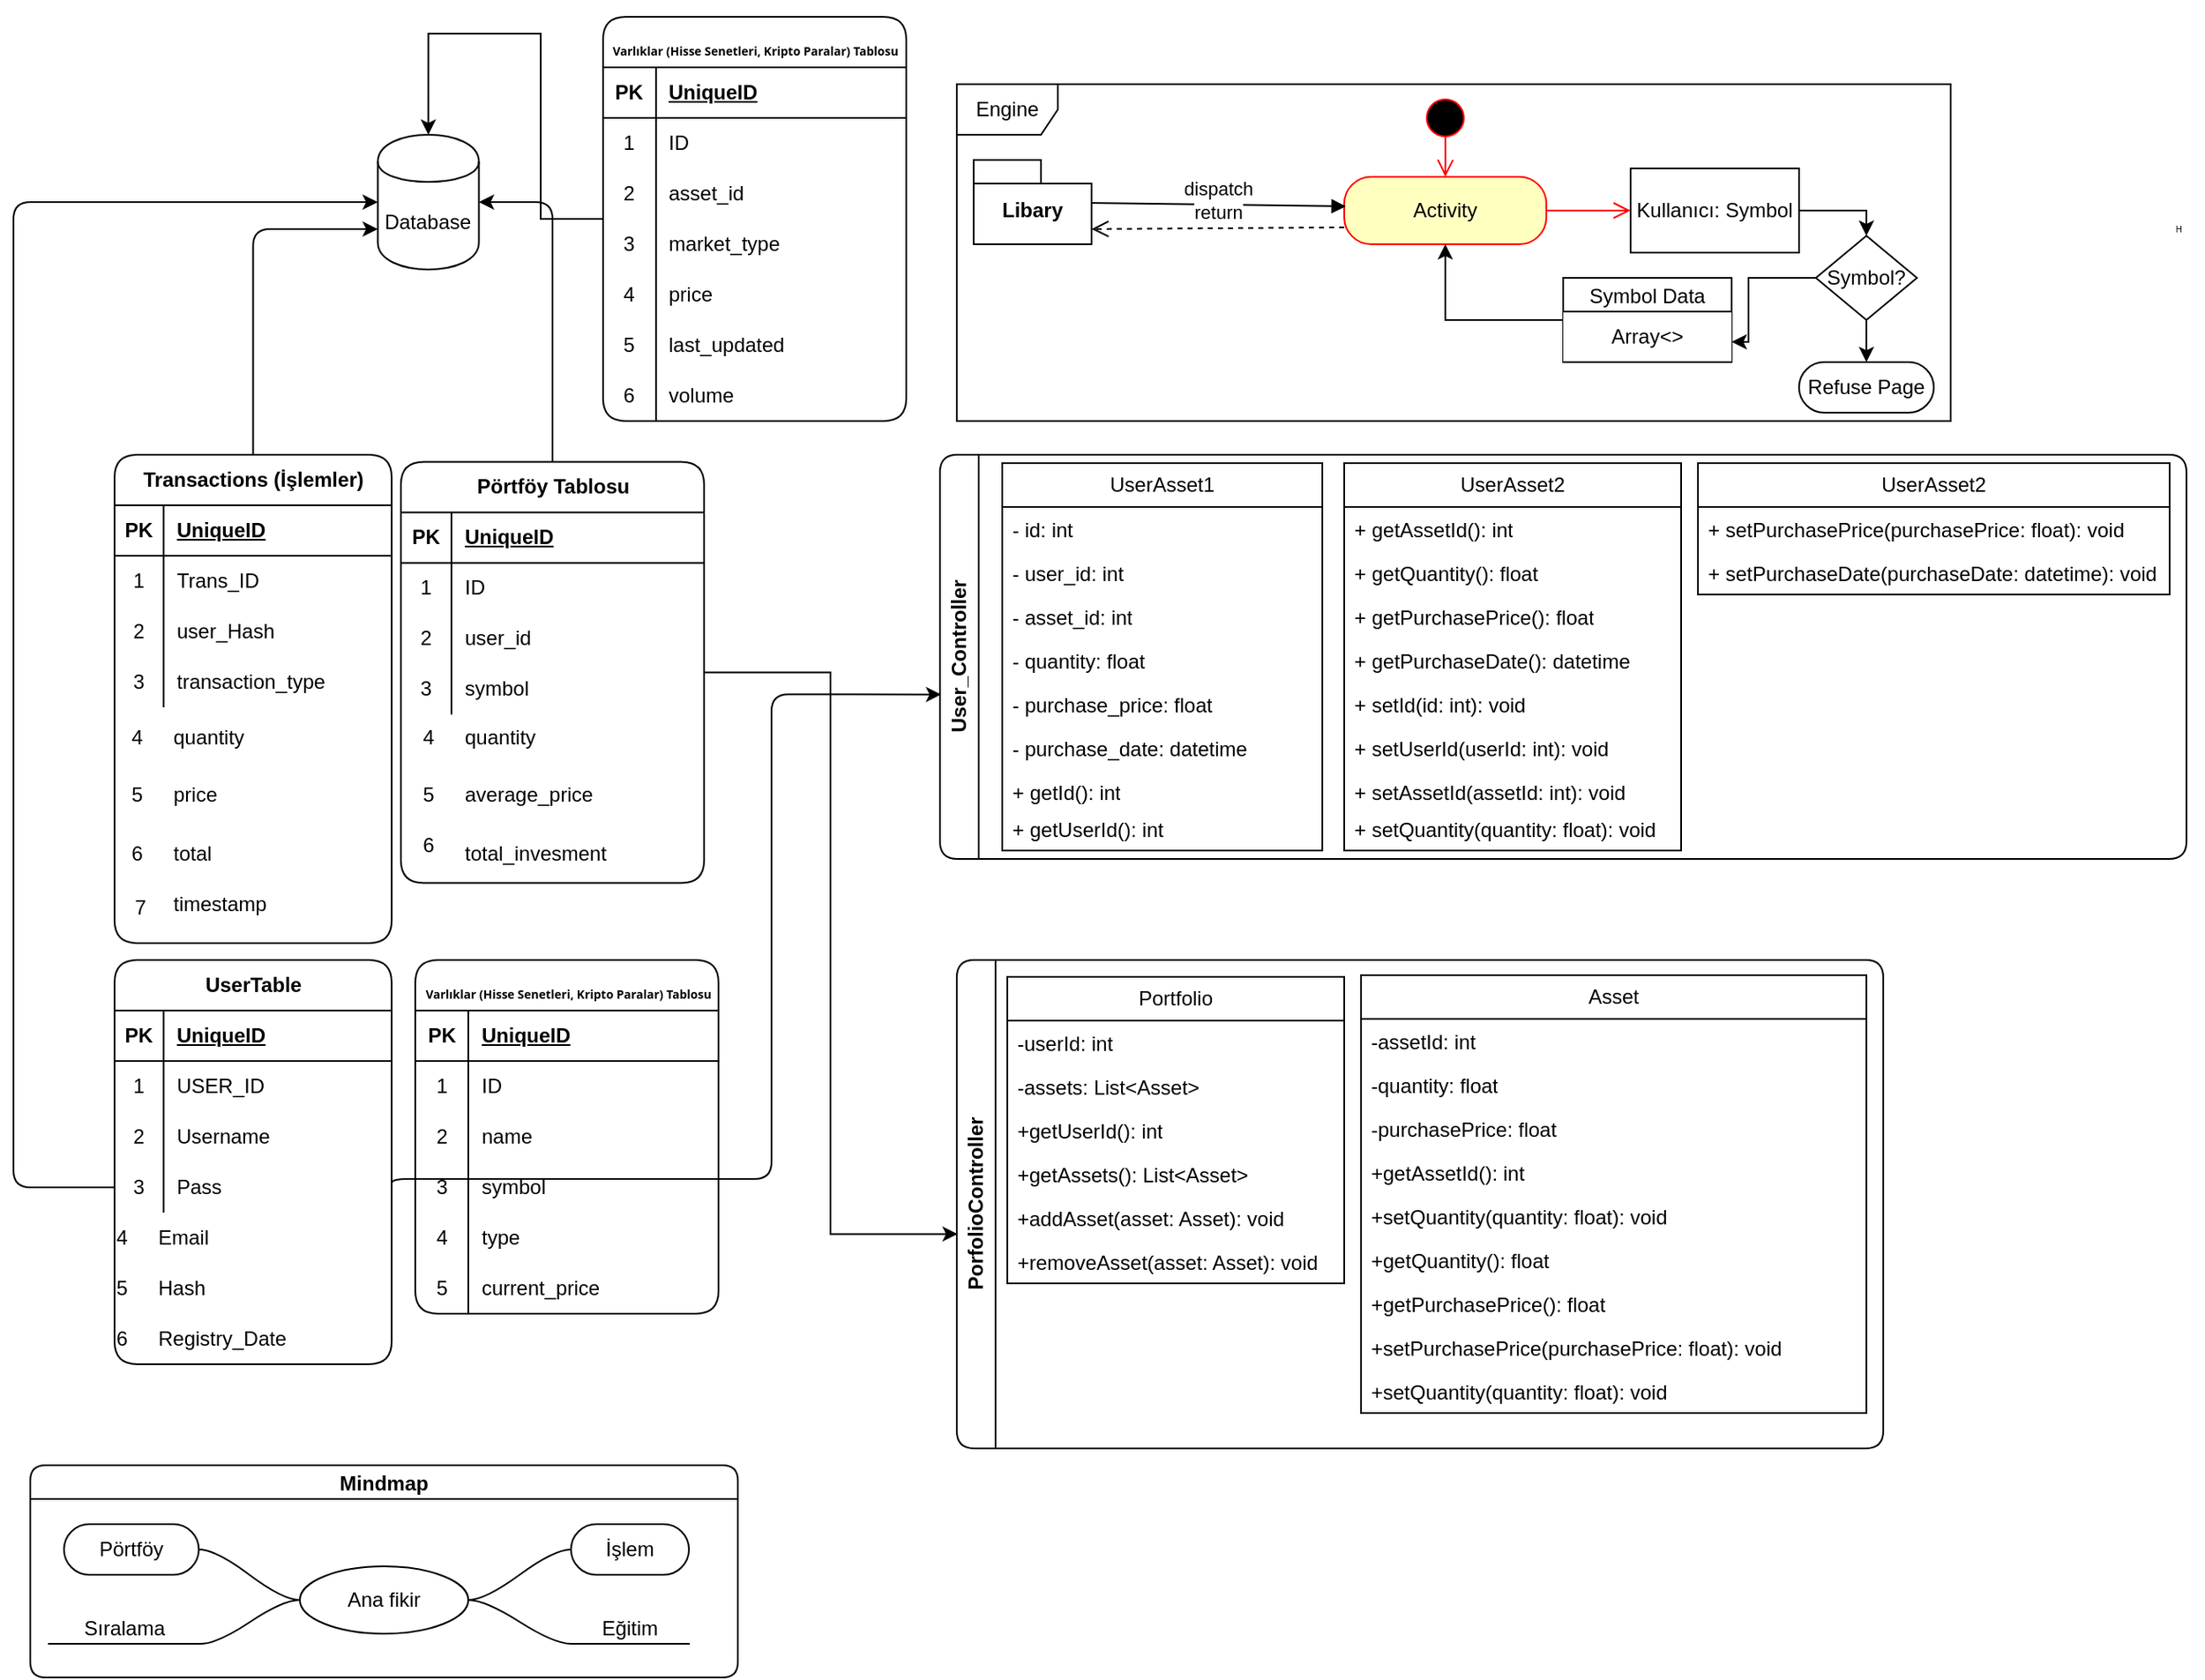 <mxfile version="22.1.4" type="device">
  <diagram name="Sayfa -1" id="JaI1AfPTh-bl-Bo0XTq5">
    <mxGraphModel dx="1595" dy="848" grid="1" gridSize="10" guides="1" tooltips="1" connect="1" arrows="1" fold="1" page="1" pageScale="1" pageWidth="827" pageHeight="1169" math="0" shadow="0">
      <root>
        <object label="" JaI1AfPTh-bl-Bo0XTq5="321" id="0">
          <mxCell />
        </object>
        <mxCell id="1" parent="0" />
        <mxCell id="la78TpVZs18s7smpZ9RU-53" value="" style="shape=tableRow;horizontal=0;startSize=0;swimlaneHead=0;swimlaneBody=0;fillColor=none;collapsible=0;dropTarget=0;points=[[0,0.5],[1,0.5]];portConstraint=eastwest;top=0;left=0;right=0;bottom=0;html=1;rounded=1;" parent="1" vertex="1">
          <mxGeometry x="274" y="380" width="150" height="30" as="geometry" />
        </mxCell>
        <mxCell id="la78TpVZs18s7smpZ9RU-78" value="" style="group" parent="1" vertex="1" connectable="0">
          <mxGeometry x="110" y="560" width="176.83" height="280" as="geometry" />
        </mxCell>
        <mxCell id="la78TpVZs18s7smpZ9RU-56" value="UserTable" style="shape=table;startSize=30;container=1;collapsible=1;childLayout=tableLayout;fixedRows=1;rowLines=0;fontStyle=1;align=center;resizeLast=1;html=1;rounded=1;movable=1;resizable=1;rotatable=1;deletable=1;editable=1;locked=0;connectable=1;" parent="la78TpVZs18s7smpZ9RU-78" vertex="1">
          <mxGeometry x="0.0" y="10" width="164.516" height="240" as="geometry" />
        </mxCell>
        <mxCell id="la78TpVZs18s7smpZ9RU-57" value="" style="shape=tableRow;horizontal=0;startSize=0;swimlaneHead=0;swimlaneBody=0;fillColor=none;collapsible=0;dropTarget=0;points=[[0,0.5],[1,0.5]];portConstraint=eastwest;top=0;left=0;right=0;bottom=1;rounded=1;" parent="la78TpVZs18s7smpZ9RU-56" vertex="1">
          <mxGeometry y="30" width="164.516" height="30" as="geometry" />
        </mxCell>
        <mxCell id="la78TpVZs18s7smpZ9RU-58" value="PK" style="shape=partialRectangle;connectable=0;fillColor=none;top=0;left=0;bottom=0;right=0;fontStyle=1;overflow=hidden;whiteSpace=wrap;html=1;rounded=1;" parent="la78TpVZs18s7smpZ9RU-57" vertex="1">
          <mxGeometry width="29.14" height="30" as="geometry">
            <mxRectangle width="29.14" height="30" as="alternateBounds" />
          </mxGeometry>
        </mxCell>
        <mxCell id="la78TpVZs18s7smpZ9RU-59" value="UniqueID" style="shape=partialRectangle;connectable=0;fillColor=none;top=0;left=0;bottom=0;right=0;align=left;spacingLeft=6;fontStyle=5;overflow=hidden;whiteSpace=wrap;html=1;rounded=1;" parent="la78TpVZs18s7smpZ9RU-57" vertex="1">
          <mxGeometry x="29.14" width="135.376" height="30" as="geometry">
            <mxRectangle width="135.376" height="30" as="alternateBounds" />
          </mxGeometry>
        </mxCell>
        <mxCell id="la78TpVZs18s7smpZ9RU-60" value="" style="shape=tableRow;horizontal=0;startSize=0;swimlaneHead=0;swimlaneBody=0;fillColor=none;collapsible=0;dropTarget=0;points=[[0,0.5],[1,0.5]];portConstraint=eastwest;top=0;left=0;right=0;bottom=0;rounded=1;" parent="la78TpVZs18s7smpZ9RU-56" vertex="1">
          <mxGeometry y="60" width="164.516" height="30" as="geometry" />
        </mxCell>
        <mxCell id="la78TpVZs18s7smpZ9RU-61" value="1" style="shape=partialRectangle;connectable=0;fillColor=none;top=0;left=0;bottom=0;right=0;editable=1;overflow=hidden;whiteSpace=wrap;html=1;rounded=1;" parent="la78TpVZs18s7smpZ9RU-60" vertex="1">
          <mxGeometry width="29.14" height="30" as="geometry">
            <mxRectangle width="29.14" height="30" as="alternateBounds" />
          </mxGeometry>
        </mxCell>
        <mxCell id="la78TpVZs18s7smpZ9RU-62" value="USER_ID" style="shape=partialRectangle;connectable=0;fillColor=none;top=0;left=0;bottom=0;right=0;align=left;spacingLeft=6;overflow=hidden;whiteSpace=wrap;html=1;rounded=1;" parent="la78TpVZs18s7smpZ9RU-60" vertex="1">
          <mxGeometry x="29.14" width="135.376" height="30" as="geometry">
            <mxRectangle width="135.376" height="30" as="alternateBounds" />
          </mxGeometry>
        </mxCell>
        <mxCell id="la78TpVZs18s7smpZ9RU-63" value="" style="shape=tableRow;horizontal=0;startSize=0;swimlaneHead=0;swimlaneBody=0;fillColor=none;collapsible=0;dropTarget=0;points=[[0,0.5],[1,0.5]];portConstraint=eastwest;top=0;left=0;right=0;bottom=0;rounded=1;" parent="la78TpVZs18s7smpZ9RU-56" vertex="1">
          <mxGeometry y="90" width="164.516" height="30" as="geometry" />
        </mxCell>
        <mxCell id="la78TpVZs18s7smpZ9RU-64" value="2" style="shape=partialRectangle;connectable=0;fillColor=none;top=0;left=0;bottom=0;right=0;editable=1;overflow=hidden;whiteSpace=wrap;html=1;rounded=1;" parent="la78TpVZs18s7smpZ9RU-63" vertex="1">
          <mxGeometry width="29.14" height="30" as="geometry">
            <mxRectangle width="29.14" height="30" as="alternateBounds" />
          </mxGeometry>
        </mxCell>
        <mxCell id="la78TpVZs18s7smpZ9RU-65" value="Username" style="shape=partialRectangle;connectable=0;fillColor=none;top=0;left=0;bottom=0;right=0;align=left;spacingLeft=6;overflow=hidden;whiteSpace=wrap;html=1;rounded=1;" parent="la78TpVZs18s7smpZ9RU-63" vertex="1">
          <mxGeometry x="29.14" width="135.376" height="30" as="geometry">
            <mxRectangle width="135.376" height="30" as="alternateBounds" />
          </mxGeometry>
        </mxCell>
        <mxCell id="la78TpVZs18s7smpZ9RU-66" value="" style="shape=tableRow;horizontal=0;startSize=0;swimlaneHead=0;swimlaneBody=0;fillColor=none;collapsible=0;dropTarget=0;points=[[0,0.5],[1,0.5]];portConstraint=eastwest;top=0;left=0;right=0;bottom=0;rounded=1;" parent="la78TpVZs18s7smpZ9RU-56" vertex="1">
          <mxGeometry y="120" width="164.516" height="30" as="geometry" />
        </mxCell>
        <mxCell id="la78TpVZs18s7smpZ9RU-67" value="3" style="shape=partialRectangle;connectable=0;fillColor=none;top=0;left=0;bottom=0;right=0;editable=1;overflow=hidden;whiteSpace=wrap;html=1;rounded=1;" parent="la78TpVZs18s7smpZ9RU-66" vertex="1">
          <mxGeometry width="29.14" height="30" as="geometry">
            <mxRectangle width="29.14" height="30" as="alternateBounds" />
          </mxGeometry>
        </mxCell>
        <mxCell id="la78TpVZs18s7smpZ9RU-68" value="Pass" style="shape=partialRectangle;connectable=0;fillColor=none;top=0;left=0;bottom=0;right=0;align=left;spacingLeft=6;overflow=hidden;whiteSpace=wrap;html=1;rounded=1;" parent="la78TpVZs18s7smpZ9RU-66" vertex="1">
          <mxGeometry x="29.14" width="135.376" height="30" as="geometry">
            <mxRectangle width="135.376" height="30" as="alternateBounds" />
          </mxGeometry>
        </mxCell>
        <mxCell id="la78TpVZs18s7smpZ9RU-69" value="4" style="shape=partialRectangle;connectable=0;fillColor=none;top=0;left=0;bottom=0;right=0;editable=1;overflow=hidden;whiteSpace=wrap;html=1;rounded=1;" parent="la78TpVZs18s7smpZ9RU-78" vertex="1">
          <mxGeometry x="-9.14" y="160" width="27.419" height="30" as="geometry">
            <mxRectangle width="30" height="30" as="alternateBounds" />
          </mxGeometry>
        </mxCell>
        <mxCell id="la78TpVZs18s7smpZ9RU-70" value="Email" style="shape=partialRectangle;connectable=0;fillColor=none;top=0;left=0;bottom=0;right=0;align=left;spacingLeft=6;overflow=hidden;whiteSpace=wrap;html=1;rounded=1;" parent="la78TpVZs18s7smpZ9RU-78" vertex="1">
          <mxGeometry x="18.28" y="160" width="137.097" height="30" as="geometry">
            <mxRectangle width="150" height="30" as="alternateBounds" />
          </mxGeometry>
        </mxCell>
        <mxCell id="la78TpVZs18s7smpZ9RU-72" value="Hash" style="shape=partialRectangle;connectable=0;fillColor=none;top=0;left=0;bottom=0;right=0;align=left;spacingLeft=6;overflow=hidden;whiteSpace=wrap;html=1;rounded=1;" parent="la78TpVZs18s7smpZ9RU-78" vertex="1">
          <mxGeometry x="18.28" y="190" width="137.097" height="30" as="geometry">
            <mxRectangle width="150" height="30" as="alternateBounds" />
          </mxGeometry>
        </mxCell>
        <mxCell id="la78TpVZs18s7smpZ9RU-71" value="5" style="shape=partialRectangle;connectable=0;fillColor=none;top=0;left=0;bottom=0;right=0;editable=1;overflow=hidden;whiteSpace=wrap;html=1;rounded=1;" parent="la78TpVZs18s7smpZ9RU-78" vertex="1">
          <mxGeometry x="-9.14" y="190" width="27.419" height="30" as="geometry">
            <mxRectangle width="30" height="30" as="alternateBounds" />
          </mxGeometry>
        </mxCell>
        <mxCell id="la78TpVZs18s7smpZ9RU-74" value="6" style="shape=partialRectangle;connectable=0;fillColor=none;top=0;left=0;bottom=0;right=0;editable=1;overflow=hidden;whiteSpace=wrap;html=1;rounded=1;" parent="la78TpVZs18s7smpZ9RU-78" vertex="1">
          <mxGeometry x="-9.14" y="220" width="27.419" height="30" as="geometry">
            <mxRectangle width="30" height="30" as="alternateBounds" />
          </mxGeometry>
        </mxCell>
        <mxCell id="la78TpVZs18s7smpZ9RU-75" value="Registry_Date" style="shape=partialRectangle;connectable=0;fillColor=none;top=0;left=0;bottom=0;right=0;align=left;spacingLeft=6;overflow=hidden;whiteSpace=wrap;html=1;rounded=1;" parent="la78TpVZs18s7smpZ9RU-78" vertex="1">
          <mxGeometry x="18.28" y="220" width="137.097" height="30" as="geometry">
            <mxRectangle width="150" height="30" as="alternateBounds" />
          </mxGeometry>
        </mxCell>
        <mxCell id="la78TpVZs18s7smpZ9RU-111" value="User_Controller" style="swimlane;horizontal=0;whiteSpace=wrap;html=1;rounded=1;" parent="1" vertex="1">
          <mxGeometry x="600" y="270" width="740" height="240" as="geometry" />
        </mxCell>
        <mxCell id="q8q3oEfRorzwaX2kdPTE-100" value="UserAsset1" style="swimlane;fontStyle=0;childLayout=stackLayout;horizontal=1;startSize=26;fillColor=none;horizontalStack=0;resizeParent=1;resizeParentMax=0;resizeLast=0;collapsible=1;marginBottom=0;whiteSpace=wrap;html=1;" parent="la78TpVZs18s7smpZ9RU-111" vertex="1">
          <mxGeometry x="37" y="5" width="190" height="230" as="geometry" />
        </mxCell>
        <mxCell id="q8q3oEfRorzwaX2kdPTE-101" value="- id: int" style="text;strokeColor=none;fillColor=none;align=left;verticalAlign=top;spacingLeft=4;spacingRight=4;overflow=hidden;rotatable=0;points=[[0,0.5],[1,0.5]];portConstraint=eastwest;whiteSpace=wrap;html=1;" parent="q8q3oEfRorzwaX2kdPTE-100" vertex="1">
          <mxGeometry y="26" width="190" height="26" as="geometry" />
        </mxCell>
        <mxCell id="q8q3oEfRorzwaX2kdPTE-102" value="- user_id: int" style="text;strokeColor=none;fillColor=none;align=left;verticalAlign=top;spacingLeft=4;spacingRight=4;overflow=hidden;rotatable=0;points=[[0,0.5],[1,0.5]];portConstraint=eastwest;whiteSpace=wrap;html=1;" parent="q8q3oEfRorzwaX2kdPTE-100" vertex="1">
          <mxGeometry y="52" width="190" height="26" as="geometry" />
        </mxCell>
        <mxCell id="q8q3oEfRorzwaX2kdPTE-104" value="- asset_id: int" style="text;strokeColor=none;fillColor=none;align=left;verticalAlign=top;spacingLeft=4;spacingRight=4;overflow=hidden;rotatable=0;points=[[0,0.5],[1,0.5]];portConstraint=eastwest;whiteSpace=wrap;html=1;" parent="q8q3oEfRorzwaX2kdPTE-100" vertex="1">
          <mxGeometry y="78" width="190" height="26" as="geometry" />
        </mxCell>
        <mxCell id="q8q3oEfRorzwaX2kdPTE-105" value="- quantity: float" style="text;strokeColor=none;fillColor=none;align=left;verticalAlign=top;spacingLeft=4;spacingRight=4;overflow=hidden;rotatable=0;points=[[0,0.5],[1,0.5]];portConstraint=eastwest;whiteSpace=wrap;html=1;" parent="q8q3oEfRorzwaX2kdPTE-100" vertex="1">
          <mxGeometry y="104" width="190" height="26" as="geometry" />
        </mxCell>
        <mxCell id="q8q3oEfRorzwaX2kdPTE-107" value="- purchase_price: float" style="text;strokeColor=none;fillColor=none;align=left;verticalAlign=top;spacingLeft=4;spacingRight=4;overflow=hidden;rotatable=0;points=[[0,0.5],[1,0.5]];portConstraint=eastwest;whiteSpace=wrap;html=1;" parent="q8q3oEfRorzwaX2kdPTE-100" vertex="1">
          <mxGeometry y="130" width="190" height="26" as="geometry" />
        </mxCell>
        <mxCell id="q8q3oEfRorzwaX2kdPTE-108" value="- purchase_date: datetime" style="text;strokeColor=none;fillColor=none;align=left;verticalAlign=top;spacingLeft=4;spacingRight=4;overflow=hidden;rotatable=0;points=[[0,0.5],[1,0.5]];portConstraint=eastwest;whiteSpace=wrap;html=1;" parent="q8q3oEfRorzwaX2kdPTE-100" vertex="1">
          <mxGeometry y="156" width="190" height="26" as="geometry" />
        </mxCell>
        <mxCell id="q8q3oEfRorzwaX2kdPTE-106" value="+ getId(): int" style="text;strokeColor=none;fillColor=none;align=left;verticalAlign=top;spacingLeft=4;spacingRight=4;overflow=hidden;rotatable=0;points=[[0,0.5],[1,0.5]];portConstraint=eastwest;whiteSpace=wrap;html=1;" parent="q8q3oEfRorzwaX2kdPTE-100" vertex="1">
          <mxGeometry y="182" width="190" height="22" as="geometry" />
        </mxCell>
        <mxCell id="q8q3oEfRorzwaX2kdPTE-116" value="+ getUserId(): int" style="text;strokeColor=none;fillColor=none;align=left;verticalAlign=top;spacingLeft=4;spacingRight=4;overflow=hidden;rotatable=0;points=[[0,0.5],[1,0.5]];portConstraint=eastwest;whiteSpace=wrap;html=1;" parent="q8q3oEfRorzwaX2kdPTE-100" vertex="1">
          <mxGeometry y="204" width="190" height="26" as="geometry" />
        </mxCell>
        <mxCell id="q8q3oEfRorzwaX2kdPTE-109" value="UserAsset2" style="swimlane;fontStyle=0;childLayout=stackLayout;horizontal=1;startSize=26;fillColor=none;horizontalStack=0;resizeParent=1;resizeParentMax=0;resizeLast=0;collapsible=1;marginBottom=0;whiteSpace=wrap;html=1;" parent="la78TpVZs18s7smpZ9RU-111" vertex="1">
          <mxGeometry x="240" y="5" width="200" height="230" as="geometry" />
        </mxCell>
        <mxCell id="q8q3oEfRorzwaX2kdPTE-110" value="+ getAssetId(): int" style="text;strokeColor=none;fillColor=none;align=left;verticalAlign=top;spacingLeft=4;spacingRight=4;overflow=hidden;rotatable=0;points=[[0,0.5],[1,0.5]];portConstraint=eastwest;whiteSpace=wrap;html=1;" parent="q8q3oEfRorzwaX2kdPTE-109" vertex="1">
          <mxGeometry y="26" width="200" height="26" as="geometry" />
        </mxCell>
        <mxCell id="q8q3oEfRorzwaX2kdPTE-111" value="+ getQuantity(): float" style="text;strokeColor=none;fillColor=none;align=left;verticalAlign=top;spacingLeft=4;spacingRight=4;overflow=hidden;rotatable=0;points=[[0,0.5],[1,0.5]];portConstraint=eastwest;whiteSpace=wrap;html=1;" parent="q8q3oEfRorzwaX2kdPTE-109" vertex="1">
          <mxGeometry y="52" width="200" height="26" as="geometry" />
        </mxCell>
        <mxCell id="q8q3oEfRorzwaX2kdPTE-112" value="+ getPurchasePrice(): float" style="text;strokeColor=none;fillColor=none;align=left;verticalAlign=top;spacingLeft=4;spacingRight=4;overflow=hidden;rotatable=0;points=[[0,0.5],[1,0.5]];portConstraint=eastwest;whiteSpace=wrap;html=1;" parent="q8q3oEfRorzwaX2kdPTE-109" vertex="1">
          <mxGeometry y="78" width="200" height="26" as="geometry" />
        </mxCell>
        <mxCell id="q8q3oEfRorzwaX2kdPTE-113" value="+ getPurchaseDate(): datetime" style="text;strokeColor=none;fillColor=none;align=left;verticalAlign=top;spacingLeft=4;spacingRight=4;overflow=hidden;rotatable=0;points=[[0,0.5],[1,0.5]];portConstraint=eastwest;whiteSpace=wrap;html=1;" parent="q8q3oEfRorzwaX2kdPTE-109" vertex="1">
          <mxGeometry y="104" width="200" height="26" as="geometry" />
        </mxCell>
        <mxCell id="q8q3oEfRorzwaX2kdPTE-114" value="+ setId(id: int): void" style="text;strokeColor=none;fillColor=none;align=left;verticalAlign=top;spacingLeft=4;spacingRight=4;overflow=hidden;rotatable=0;points=[[0,0.5],[1,0.5]];portConstraint=eastwest;whiteSpace=wrap;html=1;" parent="q8q3oEfRorzwaX2kdPTE-109" vertex="1">
          <mxGeometry y="130" width="200" height="26" as="geometry" />
        </mxCell>
        <mxCell id="q8q3oEfRorzwaX2kdPTE-115" value="+ setUserId(userId: int): void" style="text;strokeColor=none;fillColor=none;align=left;verticalAlign=top;spacingLeft=4;spacingRight=4;overflow=hidden;rotatable=0;points=[[0,0.5],[1,0.5]];portConstraint=eastwest;whiteSpace=wrap;html=1;" parent="q8q3oEfRorzwaX2kdPTE-109" vertex="1">
          <mxGeometry y="156" width="200" height="26" as="geometry" />
        </mxCell>
        <mxCell id="q8q3oEfRorzwaX2kdPTE-117" value="+ setAssetId(assetId: int): void&lt;br/&gt;&lt;br/&gt;" style="text;strokeColor=none;fillColor=none;align=left;verticalAlign=top;spacingLeft=4;spacingRight=4;overflow=hidden;rotatable=0;points=[[0,0.5],[1,0.5]];portConstraint=eastwest;whiteSpace=wrap;html=1;" parent="q8q3oEfRorzwaX2kdPTE-109" vertex="1">
          <mxGeometry y="182" width="200" height="22" as="geometry" />
        </mxCell>
        <mxCell id="q8q3oEfRorzwaX2kdPTE-118" value="+ setQuantity(quantity: float): void" style="text;strokeColor=none;fillColor=none;align=left;verticalAlign=top;spacingLeft=4;spacingRight=4;overflow=hidden;rotatable=0;points=[[0,0.5],[1,0.5]];portConstraint=eastwest;whiteSpace=wrap;html=1;" parent="q8q3oEfRorzwaX2kdPTE-109" vertex="1">
          <mxGeometry y="204" width="200" height="26" as="geometry" />
        </mxCell>
        <mxCell id="q8q3oEfRorzwaX2kdPTE-119" value="UserAsset2" style="swimlane;fontStyle=0;childLayout=stackLayout;horizontal=1;startSize=26;fillColor=none;horizontalStack=0;resizeParent=1;resizeParentMax=0;resizeLast=0;collapsible=1;marginBottom=0;whiteSpace=wrap;html=1;" parent="la78TpVZs18s7smpZ9RU-111" vertex="1">
          <mxGeometry x="450" y="5" width="280" height="78" as="geometry" />
        </mxCell>
        <mxCell id="q8q3oEfRorzwaX2kdPTE-129" value="+ setPurchasePrice(purchasePrice: float): void" style="text;strokeColor=none;fillColor=none;align=left;verticalAlign=top;spacingLeft=4;spacingRight=4;overflow=hidden;rotatable=0;points=[[0,0.5],[1,0.5]];portConstraint=eastwest;whiteSpace=wrap;html=1;" parent="q8q3oEfRorzwaX2kdPTE-119" vertex="1">
          <mxGeometry y="26" width="280" height="26" as="geometry" />
        </mxCell>
        <mxCell id="q8q3oEfRorzwaX2kdPTE-128" value="+ setPurchaseDate(purchaseDate: datetime): void" style="text;strokeColor=none;fillColor=none;align=left;verticalAlign=top;spacingLeft=4;spacingRight=4;overflow=hidden;rotatable=0;points=[[0,0.5],[1,0.5]];portConstraint=eastwest;whiteSpace=wrap;html=1;" parent="q8q3oEfRorzwaX2kdPTE-119" vertex="1">
          <mxGeometry y="52" width="280" height="26" as="geometry" />
        </mxCell>
        <mxCell id="la78TpVZs18s7smpZ9RU-212" style="edgeStyle=orthogonalEdgeStyle;rounded=1;orthogonalLoop=1;jettySize=auto;html=1;entryX=1;entryY=0.5;entryDx=0;entryDy=0;" parent="1" source="la78TpVZs18s7smpZ9RU-144" target="la78TpVZs18s7smpZ9RU-209" edge="1">
          <mxGeometry relative="1" as="geometry" />
        </mxCell>
        <mxCell id="la78TpVZs18s7smpZ9RU-144" value="Pörtföy Tablosu" style="shape=table;startSize=30;container=1;collapsible=1;childLayout=tableLayout;fixedRows=1;rowLines=0;fontStyle=1;align=center;resizeLast=1;html=1;rounded=1;" parent="1" vertex="1">
          <mxGeometry x="280" y="274.21" width="180" height="250" as="geometry" />
        </mxCell>
        <mxCell id="la78TpVZs18s7smpZ9RU-145" value="" style="shape=tableRow;horizontal=0;startSize=0;swimlaneHead=0;swimlaneBody=0;fillColor=none;collapsible=0;dropTarget=0;points=[[0,0.5],[1,0.5]];portConstraint=eastwest;top=0;left=0;right=0;bottom=1;rounded=1;" parent="la78TpVZs18s7smpZ9RU-144" vertex="1">
          <mxGeometry y="30" width="180" height="30" as="geometry" />
        </mxCell>
        <mxCell id="la78TpVZs18s7smpZ9RU-146" value="PK" style="shape=partialRectangle;connectable=0;fillColor=none;top=0;left=0;bottom=0;right=0;fontStyle=1;overflow=hidden;whiteSpace=wrap;html=1;rounded=1;" parent="la78TpVZs18s7smpZ9RU-145" vertex="1">
          <mxGeometry width="30" height="30" as="geometry">
            <mxRectangle width="30" height="30" as="alternateBounds" />
          </mxGeometry>
        </mxCell>
        <mxCell id="la78TpVZs18s7smpZ9RU-147" value="UniqueID" style="shape=partialRectangle;connectable=0;fillColor=none;top=0;left=0;bottom=0;right=0;align=left;spacingLeft=6;fontStyle=5;overflow=hidden;whiteSpace=wrap;html=1;rounded=1;" parent="la78TpVZs18s7smpZ9RU-145" vertex="1">
          <mxGeometry x="30" width="150" height="30" as="geometry">
            <mxRectangle width="150" height="30" as="alternateBounds" />
          </mxGeometry>
        </mxCell>
        <mxCell id="la78TpVZs18s7smpZ9RU-148" value="" style="shape=tableRow;horizontal=0;startSize=0;swimlaneHead=0;swimlaneBody=0;fillColor=none;collapsible=0;dropTarget=0;points=[[0,0.5],[1,0.5]];portConstraint=eastwest;top=0;left=0;right=0;bottom=0;rounded=1;" parent="la78TpVZs18s7smpZ9RU-144" vertex="1">
          <mxGeometry y="60" width="180" height="30" as="geometry" />
        </mxCell>
        <mxCell id="la78TpVZs18s7smpZ9RU-149" value="1" style="shape=partialRectangle;connectable=0;fillColor=none;top=0;left=0;bottom=0;right=0;editable=1;overflow=hidden;whiteSpace=wrap;html=1;rounded=1;" parent="la78TpVZs18s7smpZ9RU-148" vertex="1">
          <mxGeometry width="30" height="30" as="geometry">
            <mxRectangle width="30" height="30" as="alternateBounds" />
          </mxGeometry>
        </mxCell>
        <mxCell id="la78TpVZs18s7smpZ9RU-150" value="ID" style="shape=partialRectangle;connectable=0;fillColor=none;top=0;left=0;bottom=0;right=0;align=left;spacingLeft=6;overflow=hidden;whiteSpace=wrap;html=1;rounded=1;" parent="la78TpVZs18s7smpZ9RU-148" vertex="1">
          <mxGeometry x="30" width="150" height="30" as="geometry">
            <mxRectangle width="150" height="30" as="alternateBounds" />
          </mxGeometry>
        </mxCell>
        <mxCell id="la78TpVZs18s7smpZ9RU-151" value="" style="shape=tableRow;horizontal=0;startSize=0;swimlaneHead=0;swimlaneBody=0;fillColor=none;collapsible=0;dropTarget=0;points=[[0,0.5],[1,0.5]];portConstraint=eastwest;top=0;left=0;right=0;bottom=0;rounded=1;" parent="la78TpVZs18s7smpZ9RU-144" vertex="1">
          <mxGeometry y="90" width="180" height="30" as="geometry" />
        </mxCell>
        <mxCell id="la78TpVZs18s7smpZ9RU-152" value="2" style="shape=partialRectangle;connectable=0;fillColor=none;top=0;left=0;bottom=0;right=0;editable=1;overflow=hidden;whiteSpace=wrap;html=1;rounded=1;" parent="la78TpVZs18s7smpZ9RU-151" vertex="1">
          <mxGeometry width="30" height="30" as="geometry">
            <mxRectangle width="30" height="30" as="alternateBounds" />
          </mxGeometry>
        </mxCell>
        <mxCell id="la78TpVZs18s7smpZ9RU-153" value="user_id" style="shape=partialRectangle;connectable=0;fillColor=none;top=0;left=0;bottom=0;right=0;align=left;spacingLeft=6;overflow=hidden;whiteSpace=wrap;html=1;rounded=1;" parent="la78TpVZs18s7smpZ9RU-151" vertex="1">
          <mxGeometry x="30" width="150" height="30" as="geometry">
            <mxRectangle width="150" height="30" as="alternateBounds" />
          </mxGeometry>
        </mxCell>
        <mxCell id="la78TpVZs18s7smpZ9RU-154" value="" style="shape=tableRow;horizontal=0;startSize=0;swimlaneHead=0;swimlaneBody=0;fillColor=none;collapsible=0;dropTarget=0;points=[[0,0.5],[1,0.5]];portConstraint=eastwest;top=0;left=0;right=0;bottom=0;rounded=1;" parent="la78TpVZs18s7smpZ9RU-144" vertex="1">
          <mxGeometry y="120" width="180" height="30" as="geometry" />
        </mxCell>
        <mxCell id="la78TpVZs18s7smpZ9RU-155" value="3" style="shape=partialRectangle;connectable=0;fillColor=none;top=0;left=0;bottom=0;right=0;editable=1;overflow=hidden;whiteSpace=wrap;html=1;rounded=1;" parent="la78TpVZs18s7smpZ9RU-154" vertex="1">
          <mxGeometry width="30" height="30" as="geometry">
            <mxRectangle width="30" height="30" as="alternateBounds" />
          </mxGeometry>
        </mxCell>
        <mxCell id="la78TpVZs18s7smpZ9RU-156" value="symbol" style="shape=partialRectangle;connectable=0;fillColor=none;top=0;left=0;bottom=0;right=0;align=left;spacingLeft=6;overflow=hidden;whiteSpace=wrap;html=1;rounded=1;" parent="la78TpVZs18s7smpZ9RU-154" vertex="1">
          <mxGeometry x="30" width="150" height="30" as="geometry">
            <mxRectangle width="150" height="30" as="alternateBounds" />
          </mxGeometry>
        </mxCell>
        <mxCell id="la78TpVZs18s7smpZ9RU-157" value="Mindmap" style="swimlane;startSize=20;horizontal=1;containerType=tree;rounded=1;" parent="1" vertex="1">
          <mxGeometry x="60" y="870" width="420" height="126" as="geometry" />
        </mxCell>
        <mxCell id="la78TpVZs18s7smpZ9RU-158" value="" style="edgeStyle=entityRelationEdgeStyle;startArrow=none;endArrow=none;segment=10;curved=1;sourcePerimeterSpacing=0;targetPerimeterSpacing=0;rounded=1;" parent="la78TpVZs18s7smpZ9RU-157" source="la78TpVZs18s7smpZ9RU-162" target="la78TpVZs18s7smpZ9RU-163" edge="1">
          <mxGeometry relative="1" as="geometry" />
        </mxCell>
        <mxCell id="la78TpVZs18s7smpZ9RU-159" value="" style="edgeStyle=entityRelationEdgeStyle;startArrow=none;endArrow=none;segment=10;curved=1;sourcePerimeterSpacing=0;targetPerimeterSpacing=0;rounded=1;" parent="la78TpVZs18s7smpZ9RU-157" source="la78TpVZs18s7smpZ9RU-162" target="la78TpVZs18s7smpZ9RU-164" edge="1">
          <mxGeometry relative="1" as="geometry" />
        </mxCell>
        <mxCell id="la78TpVZs18s7smpZ9RU-160" value="" style="edgeStyle=entityRelationEdgeStyle;startArrow=none;endArrow=none;segment=10;curved=1;sourcePerimeterSpacing=0;targetPerimeterSpacing=0;rounded=1;" parent="la78TpVZs18s7smpZ9RU-157" source="la78TpVZs18s7smpZ9RU-162" target="la78TpVZs18s7smpZ9RU-165" edge="1">
          <mxGeometry relative="1" as="geometry" />
        </mxCell>
        <mxCell id="la78TpVZs18s7smpZ9RU-161" value="" style="edgeStyle=entityRelationEdgeStyle;startArrow=none;endArrow=none;segment=10;curved=1;sourcePerimeterSpacing=0;targetPerimeterSpacing=0;rounded=1;" parent="la78TpVZs18s7smpZ9RU-157" source="la78TpVZs18s7smpZ9RU-162" target="la78TpVZs18s7smpZ9RU-166" edge="1">
          <mxGeometry relative="1" as="geometry" />
        </mxCell>
        <mxCell id="la78TpVZs18s7smpZ9RU-162" value="Ana fikir" style="ellipse;whiteSpace=wrap;html=1;align=center;treeFolding=1;treeMoving=1;newEdgeStyle={&quot;edgeStyle&quot;:&quot;entityRelationEdgeStyle&quot;,&quot;startArrow&quot;:&quot;none&quot;,&quot;endArrow&quot;:&quot;none&quot;,&quot;segment&quot;:10,&quot;curved&quot;:1,&quot;sourcePerimeterSpacing&quot;:0,&quot;targetPerimeterSpacing&quot;:0};rounded=1;" parent="la78TpVZs18s7smpZ9RU-157" vertex="1">
          <mxGeometry x="160" y="60" width="100" height="40" as="geometry" />
        </mxCell>
        <mxCell id="la78TpVZs18s7smpZ9RU-163" value="İşlem" style="whiteSpace=wrap;html=1;rounded=1;arcSize=50;align=center;verticalAlign=middle;strokeWidth=1;autosize=1;spacing=4;treeFolding=1;treeMoving=1;newEdgeStyle={&quot;edgeStyle&quot;:&quot;entityRelationEdgeStyle&quot;,&quot;startArrow&quot;:&quot;none&quot;,&quot;endArrow&quot;:&quot;none&quot;,&quot;segment&quot;:10,&quot;curved&quot;:1,&quot;sourcePerimeterSpacing&quot;:0,&quot;targetPerimeterSpacing&quot;:0};" parent="la78TpVZs18s7smpZ9RU-157" vertex="1">
          <mxGeometry x="321" y="35" width="70" height="30" as="geometry" />
        </mxCell>
        <mxCell id="la78TpVZs18s7smpZ9RU-164" value="Eğitim" style="whiteSpace=wrap;html=1;shape=partialRectangle;top=0;left=0;bottom=1;right=0;points=[[0,1],[1,1]];fillColor=none;align=center;verticalAlign=bottom;routingCenterY=0.5;snapToPoint=1;autosize=1;treeFolding=1;treeMoving=1;newEdgeStyle={&quot;edgeStyle&quot;:&quot;entityRelationEdgeStyle&quot;,&quot;startArrow&quot;:&quot;none&quot;,&quot;endArrow&quot;:&quot;none&quot;,&quot;segment&quot;:10,&quot;curved&quot;:1,&quot;sourcePerimeterSpacing&quot;:0,&quot;targetPerimeterSpacing&quot;:0};rounded=1;" parent="la78TpVZs18s7smpZ9RU-157" vertex="1">
          <mxGeometry x="321" y="76" width="70" height="30" as="geometry" />
        </mxCell>
        <mxCell id="la78TpVZs18s7smpZ9RU-165" value="Pörtföy" style="whiteSpace=wrap;html=1;rounded=1;arcSize=50;align=center;verticalAlign=middle;strokeWidth=1;autosize=1;spacing=4;treeFolding=1;treeMoving=1;newEdgeStyle={&quot;edgeStyle&quot;:&quot;entityRelationEdgeStyle&quot;,&quot;startArrow&quot;:&quot;none&quot;,&quot;endArrow&quot;:&quot;none&quot;,&quot;segment&quot;:10,&quot;curved&quot;:1,&quot;sourcePerimeterSpacing&quot;:0,&quot;targetPerimeterSpacing&quot;:0};" parent="la78TpVZs18s7smpZ9RU-157" vertex="1">
          <mxGeometry x="20" y="35" width="80" height="30" as="geometry" />
        </mxCell>
        <mxCell id="la78TpVZs18s7smpZ9RU-166" value="Sıralama" style="whiteSpace=wrap;html=1;shape=partialRectangle;top=0;left=0;bottom=1;right=0;points=[[0,1],[1,1]];fillColor=none;align=center;verticalAlign=bottom;routingCenterY=0.5;snapToPoint=1;autosize=1;treeFolding=1;treeMoving=1;newEdgeStyle={&quot;edgeStyle&quot;:&quot;entityRelationEdgeStyle&quot;,&quot;startArrow&quot;:&quot;none&quot;,&quot;endArrow&quot;:&quot;none&quot;,&quot;segment&quot;:10,&quot;curved&quot;:1,&quot;sourcePerimeterSpacing&quot;:0,&quot;targetPerimeterSpacing&quot;:0};rounded=1;" parent="la78TpVZs18s7smpZ9RU-157" vertex="1">
          <mxGeometry x="11" y="76" width="90" height="30" as="geometry" />
        </mxCell>
        <mxCell id="la78TpVZs18s7smpZ9RU-211" style="edgeStyle=orthogonalEdgeStyle;rounded=1;orthogonalLoop=1;jettySize=auto;html=1;entryX=0;entryY=0.7;entryDx=0;entryDy=0;" parent="1" source="la78TpVZs18s7smpZ9RU-123" target="la78TpVZs18s7smpZ9RU-209" edge="1">
          <mxGeometry relative="1" as="geometry" />
        </mxCell>
        <mxCell id="la78TpVZs18s7smpZ9RU-123" value="Transactions (İşlemler)" style="shape=table;startSize=30;container=1;collapsible=1;childLayout=tableLayout;fixedRows=1;rowLines=0;fontStyle=1;align=center;resizeLast=1;html=1;rounded=1;movable=1;resizable=1;rotatable=1;deletable=1;editable=1;locked=0;connectable=1;" parent="1" vertex="1">
          <mxGeometry x="110" y="270" width="164.52" height="290" as="geometry" />
        </mxCell>
        <mxCell id="la78TpVZs18s7smpZ9RU-124" value="" style="shape=tableRow;horizontal=0;startSize=0;swimlaneHead=0;swimlaneBody=0;fillColor=none;collapsible=0;dropTarget=0;points=[[0,0.5],[1,0.5]];portConstraint=eastwest;top=0;left=0;right=0;bottom=1;rounded=1;" parent="la78TpVZs18s7smpZ9RU-123" vertex="1">
          <mxGeometry y="30" width="164.52" height="30" as="geometry" />
        </mxCell>
        <mxCell id="la78TpVZs18s7smpZ9RU-125" value="PK" style="shape=partialRectangle;connectable=0;fillColor=none;top=0;left=0;bottom=0;right=0;fontStyle=1;overflow=hidden;whiteSpace=wrap;html=1;rounded=1;" parent="la78TpVZs18s7smpZ9RU-124" vertex="1">
          <mxGeometry width="29.14" height="30" as="geometry">
            <mxRectangle width="29.14" height="30" as="alternateBounds" />
          </mxGeometry>
        </mxCell>
        <mxCell id="la78TpVZs18s7smpZ9RU-126" value="UniqueID" style="shape=partialRectangle;connectable=0;fillColor=none;top=0;left=0;bottom=0;right=0;align=left;spacingLeft=6;fontStyle=5;overflow=hidden;whiteSpace=wrap;html=1;rounded=1;" parent="la78TpVZs18s7smpZ9RU-124" vertex="1">
          <mxGeometry x="29.14" width="135.38" height="30" as="geometry">
            <mxRectangle width="135.38" height="30" as="alternateBounds" />
          </mxGeometry>
        </mxCell>
        <mxCell id="la78TpVZs18s7smpZ9RU-127" value="" style="shape=tableRow;horizontal=0;startSize=0;swimlaneHead=0;swimlaneBody=0;fillColor=none;collapsible=0;dropTarget=0;points=[[0,0.5],[1,0.5]];portConstraint=eastwest;top=0;left=0;right=0;bottom=0;rounded=1;" parent="la78TpVZs18s7smpZ9RU-123" vertex="1">
          <mxGeometry y="60" width="164.52" height="30" as="geometry" />
        </mxCell>
        <mxCell id="la78TpVZs18s7smpZ9RU-128" value="1" style="shape=partialRectangle;connectable=0;fillColor=none;top=0;left=0;bottom=0;right=0;editable=1;overflow=hidden;whiteSpace=wrap;html=1;rounded=1;" parent="la78TpVZs18s7smpZ9RU-127" vertex="1">
          <mxGeometry width="29.14" height="30" as="geometry">
            <mxRectangle width="29.14" height="30" as="alternateBounds" />
          </mxGeometry>
        </mxCell>
        <mxCell id="la78TpVZs18s7smpZ9RU-129" value="Trans_ID" style="shape=partialRectangle;connectable=0;fillColor=none;top=0;left=0;bottom=0;right=0;align=left;spacingLeft=6;overflow=hidden;whiteSpace=wrap;html=1;rounded=1;" parent="la78TpVZs18s7smpZ9RU-127" vertex="1">
          <mxGeometry x="29.14" width="135.38" height="30" as="geometry">
            <mxRectangle width="135.38" height="30" as="alternateBounds" />
          </mxGeometry>
        </mxCell>
        <mxCell id="la78TpVZs18s7smpZ9RU-130" value="" style="shape=tableRow;horizontal=0;startSize=0;swimlaneHead=0;swimlaneBody=0;fillColor=none;collapsible=0;dropTarget=0;points=[[0,0.5],[1,0.5]];portConstraint=eastwest;top=0;left=0;right=0;bottom=0;rounded=1;" parent="la78TpVZs18s7smpZ9RU-123" vertex="1">
          <mxGeometry y="90" width="164.52" height="30" as="geometry" />
        </mxCell>
        <mxCell id="la78TpVZs18s7smpZ9RU-131" value="2" style="shape=partialRectangle;connectable=0;fillColor=none;top=0;left=0;bottom=0;right=0;editable=1;overflow=hidden;whiteSpace=wrap;html=1;rounded=1;" parent="la78TpVZs18s7smpZ9RU-130" vertex="1">
          <mxGeometry width="29.14" height="30" as="geometry">
            <mxRectangle width="29.14" height="30" as="alternateBounds" />
          </mxGeometry>
        </mxCell>
        <mxCell id="la78TpVZs18s7smpZ9RU-132" value="user_Hash" style="shape=partialRectangle;connectable=0;fillColor=none;top=0;left=0;bottom=0;right=0;align=left;spacingLeft=6;overflow=hidden;whiteSpace=wrap;html=1;rounded=1;" parent="la78TpVZs18s7smpZ9RU-130" vertex="1">
          <mxGeometry x="29.14" width="135.38" height="30" as="geometry">
            <mxRectangle width="135.38" height="30" as="alternateBounds" />
          </mxGeometry>
        </mxCell>
        <mxCell id="la78TpVZs18s7smpZ9RU-133" value="" style="shape=tableRow;horizontal=0;startSize=0;swimlaneHead=0;swimlaneBody=0;fillColor=none;collapsible=0;dropTarget=0;points=[[0,0.5],[1,0.5]];portConstraint=eastwest;top=0;left=0;right=0;bottom=0;rounded=1;" parent="la78TpVZs18s7smpZ9RU-123" vertex="1">
          <mxGeometry y="120" width="164.52" height="30" as="geometry" />
        </mxCell>
        <mxCell id="la78TpVZs18s7smpZ9RU-134" value="3" style="shape=partialRectangle;connectable=0;fillColor=none;top=0;left=0;bottom=0;right=0;editable=1;overflow=hidden;whiteSpace=wrap;html=1;rounded=1;" parent="la78TpVZs18s7smpZ9RU-133" vertex="1">
          <mxGeometry width="29.14" height="30" as="geometry">
            <mxRectangle width="29.14" height="30" as="alternateBounds" />
          </mxGeometry>
        </mxCell>
        <mxCell id="la78TpVZs18s7smpZ9RU-135" value="transaction_type" style="shape=partialRectangle;connectable=0;fillColor=none;top=0;left=0;bottom=0;right=0;align=left;spacingLeft=6;overflow=hidden;whiteSpace=wrap;html=1;rounded=1;" parent="la78TpVZs18s7smpZ9RU-133" vertex="1">
          <mxGeometry x="29.14" width="135.38" height="30" as="geometry">
            <mxRectangle width="135.38" height="30" as="alternateBounds" />
          </mxGeometry>
        </mxCell>
        <mxCell id="la78TpVZs18s7smpZ9RU-138" value="price" style="shape=partialRectangle;connectable=0;fillColor=none;top=0;left=0;bottom=0;right=0;align=left;spacingLeft=6;overflow=hidden;whiteSpace=wrap;html=1;rounded=1;" parent="1" vertex="1">
          <mxGeometry x="137.42" y="455.048" width="137.097" height="34.58" as="geometry">
            <mxRectangle width="150" height="30" as="alternateBounds" />
          </mxGeometry>
        </mxCell>
        <mxCell id="la78TpVZs18s7smpZ9RU-139" value="5" style="shape=partialRectangle;connectable=0;fillColor=none;top=0;left=0;bottom=0;right=0;editable=1;overflow=hidden;whiteSpace=wrap;html=1;rounded=1;" parent="1" vertex="1">
          <mxGeometry x="110.0" y="455.048" width="27.419" height="34.58" as="geometry">
            <mxRectangle width="30" height="30" as="alternateBounds" />
          </mxGeometry>
        </mxCell>
        <mxCell id="la78TpVZs18s7smpZ9RU-140" value="6" style="shape=partialRectangle;connectable=0;fillColor=none;top=0;left=0;bottom=0;right=0;editable=1;overflow=hidden;whiteSpace=wrap;html=1;rounded=1;" parent="1" vertex="1">
          <mxGeometry x="110.0" y="489.628" width="27.419" height="34.58" as="geometry">
            <mxRectangle width="30" height="30" as="alternateBounds" />
          </mxGeometry>
        </mxCell>
        <mxCell id="la78TpVZs18s7smpZ9RU-141" value="total" style="shape=partialRectangle;connectable=0;fillColor=none;top=0;left=0;bottom=0;right=0;align=left;spacingLeft=6;overflow=hidden;whiteSpace=wrap;html=1;rounded=1;" parent="1" vertex="1">
          <mxGeometry x="137.42" y="489.628" width="137.097" height="34.58" as="geometry">
            <mxRectangle width="150" height="30" as="alternateBounds" />
          </mxGeometry>
        </mxCell>
        <mxCell id="la78TpVZs18s7smpZ9RU-137" value="quantity" style="shape=partialRectangle;connectable=0;fillColor=none;top=0;left=0;bottom=0;right=0;align=left;spacingLeft=6;overflow=hidden;whiteSpace=wrap;html=1;rounded=1;" parent="1" vertex="1">
          <mxGeometry x="137.42" y="420.467" width="137.097" height="34.58" as="geometry">
            <mxRectangle width="150" height="30" as="alternateBounds" />
          </mxGeometry>
        </mxCell>
        <mxCell id="la78TpVZs18s7smpZ9RU-136" value="4" style="shape=partialRectangle;connectable=0;fillColor=none;top=0;left=0;bottom=0;right=0;editable=1;overflow=hidden;whiteSpace=wrap;html=1;rounded=1;" parent="1" vertex="1">
          <mxGeometry x="110.0" y="420.467" width="27.419" height="34.58" as="geometry">
            <mxRectangle width="30" height="30" as="alternateBounds" />
          </mxGeometry>
        </mxCell>
        <mxCell id="la78TpVZs18s7smpZ9RU-167" value="7" style="text;html=1;align=center;verticalAlign=middle;resizable=0;points=[];autosize=1;strokeColor=none;fillColor=none;" parent="1" vertex="1">
          <mxGeometry x="110" y="524.21" width="30" height="30" as="geometry" />
        </mxCell>
        <mxCell id="la78TpVZs18s7smpZ9RU-168" value="timestamp" style="shape=partialRectangle;connectable=0;fillColor=none;top=0;left=0;bottom=0;right=0;align=left;spacingLeft=6;overflow=hidden;whiteSpace=wrap;html=1;rounded=1;" parent="1" vertex="1">
          <mxGeometry x="137.42" y="519.628" width="137.097" height="34.58" as="geometry">
            <mxRectangle width="150" height="30" as="alternateBounds" />
          </mxGeometry>
        </mxCell>
        <mxCell id="la78TpVZs18s7smpZ9RU-184" value="quantity" style="shape=partialRectangle;connectable=0;fillColor=none;top=0;left=0;bottom=0;right=0;align=left;spacingLeft=6;overflow=hidden;whiteSpace=wrap;html=1;rounded=1;" parent="1" vertex="1">
          <mxGeometry x="310.0" y="420.468" width="137.097" height="34.58" as="geometry">
            <mxRectangle width="150" height="30" as="alternateBounds" />
          </mxGeometry>
        </mxCell>
        <mxCell id="la78TpVZs18s7smpZ9RU-185" value="4" style="shape=partialRectangle;connectable=0;fillColor=none;top=0;left=0;bottom=0;right=0;editable=1;overflow=hidden;whiteSpace=wrap;html=1;rounded=1;" parent="1" vertex="1">
          <mxGeometry x="282.58" y="420.468" width="27.419" height="34.58" as="geometry">
            <mxRectangle width="30" height="30" as="alternateBounds" />
          </mxGeometry>
        </mxCell>
        <mxCell id="la78TpVZs18s7smpZ9RU-186" value="average_price" style="shape=partialRectangle;connectable=0;fillColor=none;top=0;left=0;bottom=0;right=0;align=left;spacingLeft=6;overflow=hidden;whiteSpace=wrap;html=1;rounded=1;" parent="1" vertex="1">
          <mxGeometry x="310.0" y="455.048" width="137.097" height="34.58" as="geometry">
            <mxRectangle width="150" height="30" as="alternateBounds" />
          </mxGeometry>
        </mxCell>
        <mxCell id="la78TpVZs18s7smpZ9RU-187" value="5" style="shape=partialRectangle;connectable=0;fillColor=none;top=0;left=0;bottom=0;right=0;editable=1;overflow=hidden;whiteSpace=wrap;html=1;rounded=1;" parent="1" vertex="1">
          <mxGeometry x="282.58" y="455.048" width="27.419" height="34.58" as="geometry">
            <mxRectangle width="30" height="30" as="alternateBounds" />
          </mxGeometry>
        </mxCell>
        <mxCell id="la78TpVZs18s7smpZ9RU-188" value="total_invesment" style="shape=partialRectangle;connectable=0;fillColor=none;top=0;left=0;bottom=0;right=0;align=left;spacingLeft=6;overflow=hidden;whiteSpace=wrap;html=1;rounded=1;" parent="1" vertex="1">
          <mxGeometry x="310.0" y="489.628" width="137.097" height="34.58" as="geometry">
            <mxRectangle width="150" height="30" as="alternateBounds" />
          </mxGeometry>
        </mxCell>
        <mxCell id="la78TpVZs18s7smpZ9RU-189" value="6" style="shape=partialRectangle;connectable=0;fillColor=none;top=0;left=0;bottom=0;right=0;editable=1;overflow=hidden;whiteSpace=wrap;html=1;rounded=1;" parent="1" vertex="1">
          <mxGeometry x="282.58" y="485.048" width="27.419" height="34.58" as="geometry">
            <mxRectangle width="30" height="30" as="alternateBounds" />
          </mxGeometry>
        </mxCell>
        <mxCell id="la78TpVZs18s7smpZ9RU-209" value="Database" style="shape=cylinder;whiteSpace=wrap;html=1;boundedLbl=1;backgroundOutline=1;rounded=1;" parent="1" vertex="1">
          <mxGeometry x="266.29" y="80.0" width="60" height="80" as="geometry" />
        </mxCell>
        <mxCell id="la78TpVZs18s7smpZ9RU-210" style="edgeStyle=orthogonalEdgeStyle;rounded=1;orthogonalLoop=1;jettySize=auto;html=1;entryX=0;entryY=0.5;entryDx=0;entryDy=0;" parent="1" source="la78TpVZs18s7smpZ9RU-66" target="la78TpVZs18s7smpZ9RU-209" edge="1">
          <mxGeometry relative="1" as="geometry">
            <mxPoint x="50" y="100" as="targetPoint" />
            <Array as="points">
              <mxPoint x="50" y="705" />
              <mxPoint x="50" y="120" />
            </Array>
          </mxGeometry>
        </mxCell>
        <mxCell id="la78TpVZs18s7smpZ9RU-231" value="PorfolioController" style="swimlane;horizontal=0;whiteSpace=wrap;html=1;rounded=1;" parent="1" vertex="1">
          <mxGeometry x="610" y="570" width="550" height="290" as="geometry" />
        </mxCell>
        <mxCell id="q8q3oEfRorzwaX2kdPTE-78" value="Portfolio" style="swimlane;fontStyle=0;childLayout=stackLayout;horizontal=1;startSize=26;fillColor=none;horizontalStack=0;resizeParent=1;resizeParentMax=0;resizeLast=0;collapsible=1;marginBottom=0;whiteSpace=wrap;html=1;" parent="la78TpVZs18s7smpZ9RU-231" vertex="1">
          <mxGeometry x="30" y="10" width="200" height="182" as="geometry" />
        </mxCell>
        <mxCell id="q8q3oEfRorzwaX2kdPTE-79" value="-userId: int" style="text;strokeColor=none;fillColor=none;align=left;verticalAlign=top;spacingLeft=4;spacingRight=4;overflow=hidden;rotatable=0;points=[[0,0.5],[1,0.5]];portConstraint=eastwest;whiteSpace=wrap;html=1;" parent="q8q3oEfRorzwaX2kdPTE-78" vertex="1">
          <mxGeometry y="26" width="200" height="26" as="geometry" />
        </mxCell>
        <mxCell id="q8q3oEfRorzwaX2kdPTE-80" value=" -assets: List&amp;lt;Asset&amp;gt;" style="text;strokeColor=none;fillColor=none;align=left;verticalAlign=top;spacingLeft=4;spacingRight=4;overflow=hidden;rotatable=0;points=[[0,0.5],[1,0.5]];portConstraint=eastwest;whiteSpace=wrap;html=1;" parent="q8q3oEfRorzwaX2kdPTE-78" vertex="1">
          <mxGeometry y="52" width="200" height="26" as="geometry" />
        </mxCell>
        <mxCell id="q8q3oEfRorzwaX2kdPTE-87" value="+getUserId(): int" style="text;strokeColor=none;fillColor=none;align=left;verticalAlign=top;spacingLeft=4;spacingRight=4;overflow=hidden;rotatable=0;points=[[0,0.5],[1,0.5]];portConstraint=eastwest;whiteSpace=wrap;html=1;" parent="q8q3oEfRorzwaX2kdPTE-78" vertex="1">
          <mxGeometry y="78" width="200" height="26" as="geometry" />
        </mxCell>
        <mxCell id="q8q3oEfRorzwaX2kdPTE-85" value="+getAssets(): List&amp;lt;Asset&amp;gt;" style="text;strokeColor=none;fillColor=none;align=left;verticalAlign=top;spacingLeft=4;spacingRight=4;overflow=hidden;rotatable=0;points=[[0,0.5],[1,0.5]];portConstraint=eastwest;whiteSpace=wrap;html=1;" parent="q8q3oEfRorzwaX2kdPTE-78" vertex="1">
          <mxGeometry y="104" width="200" height="26" as="geometry" />
        </mxCell>
        <mxCell id="q8q3oEfRorzwaX2kdPTE-86" value=" +addAsset(asset: Asset): void" style="text;strokeColor=none;fillColor=none;align=left;verticalAlign=top;spacingLeft=4;spacingRight=4;overflow=hidden;rotatable=0;points=[[0,0.5],[1,0.5]];portConstraint=eastwest;whiteSpace=wrap;html=1;" parent="q8q3oEfRorzwaX2kdPTE-78" vertex="1">
          <mxGeometry y="130" width="200" height="26" as="geometry" />
        </mxCell>
        <mxCell id="q8q3oEfRorzwaX2kdPTE-84" value="+removeAsset(asset: Asset): void" style="text;strokeColor=none;fillColor=none;align=left;verticalAlign=top;spacingLeft=4;spacingRight=4;overflow=hidden;rotatable=0;points=[[0,0.5],[1,0.5]];portConstraint=eastwest;whiteSpace=wrap;html=1;" parent="q8q3oEfRorzwaX2kdPTE-78" vertex="1">
          <mxGeometry y="156" width="200" height="26" as="geometry" />
        </mxCell>
        <mxCell id="q8q3oEfRorzwaX2kdPTE-89" value="Asset" style="swimlane;fontStyle=0;childLayout=stackLayout;horizontal=1;startSize=26;fillColor=none;horizontalStack=0;resizeParent=1;resizeParentMax=0;resizeLast=0;collapsible=1;marginBottom=0;whiteSpace=wrap;html=1;" parent="la78TpVZs18s7smpZ9RU-231" vertex="1">
          <mxGeometry x="240" y="9" width="300" height="260" as="geometry" />
        </mxCell>
        <mxCell id="q8q3oEfRorzwaX2kdPTE-90" value="-assetId: int" style="text;strokeColor=none;fillColor=none;align=left;verticalAlign=top;spacingLeft=4;spacingRight=4;overflow=hidden;rotatable=0;points=[[0,0.5],[1,0.5]];portConstraint=eastwest;whiteSpace=wrap;html=1;" parent="q8q3oEfRorzwaX2kdPTE-89" vertex="1">
          <mxGeometry y="26" width="300" height="26" as="geometry" />
        </mxCell>
        <mxCell id="q8q3oEfRorzwaX2kdPTE-91" value="-quantity: float" style="text;strokeColor=none;fillColor=none;align=left;verticalAlign=top;spacingLeft=4;spacingRight=4;overflow=hidden;rotatable=0;points=[[0,0.5],[1,0.5]];portConstraint=eastwest;whiteSpace=wrap;html=1;" parent="q8q3oEfRorzwaX2kdPTE-89" vertex="1">
          <mxGeometry y="52" width="300" height="26" as="geometry" />
        </mxCell>
        <mxCell id="q8q3oEfRorzwaX2kdPTE-92" value="-purchasePrice: float" style="text;strokeColor=none;fillColor=none;align=left;verticalAlign=top;spacingLeft=4;spacingRight=4;overflow=hidden;rotatable=0;points=[[0,0.5],[1,0.5]];portConstraint=eastwest;whiteSpace=wrap;html=1;" parent="q8q3oEfRorzwaX2kdPTE-89" vertex="1">
          <mxGeometry y="78" width="300" height="26" as="geometry" />
        </mxCell>
        <mxCell id="q8q3oEfRorzwaX2kdPTE-93" value="+getAssetId(): int" style="text;strokeColor=none;fillColor=none;align=left;verticalAlign=top;spacingLeft=4;spacingRight=4;overflow=hidden;rotatable=0;points=[[0,0.5],[1,0.5]];portConstraint=eastwest;whiteSpace=wrap;html=1;" parent="q8q3oEfRorzwaX2kdPTE-89" vertex="1">
          <mxGeometry y="104" width="300" height="26" as="geometry" />
        </mxCell>
        <mxCell id="q8q3oEfRorzwaX2kdPTE-97" value="+setQuantity(quantity: float): void" style="text;strokeColor=none;fillColor=none;align=left;verticalAlign=top;spacingLeft=4;spacingRight=4;overflow=hidden;rotatable=0;points=[[0,0.5],[1,0.5]];portConstraint=eastwest;whiteSpace=wrap;html=1;" parent="q8q3oEfRorzwaX2kdPTE-89" vertex="1">
          <mxGeometry y="130" width="300" height="26" as="geometry" />
        </mxCell>
        <mxCell id="q8q3oEfRorzwaX2kdPTE-94" value="+getQuantity(): float" style="text;strokeColor=none;fillColor=none;align=left;verticalAlign=top;spacingLeft=4;spacingRight=4;overflow=hidden;rotatable=0;points=[[0,0.5],[1,0.5]];portConstraint=eastwest;whiteSpace=wrap;html=1;" parent="q8q3oEfRorzwaX2kdPTE-89" vertex="1">
          <mxGeometry y="156" width="300" height="26" as="geometry" />
        </mxCell>
        <mxCell id="q8q3oEfRorzwaX2kdPTE-95" value="+getPurchasePrice(): float" style="text;strokeColor=none;fillColor=none;align=left;verticalAlign=top;spacingLeft=4;spacingRight=4;overflow=hidden;rotatable=0;points=[[0,0.5],[1,0.5]];portConstraint=eastwest;whiteSpace=wrap;html=1;" parent="q8q3oEfRorzwaX2kdPTE-89" vertex="1">
          <mxGeometry y="182" width="300" height="26" as="geometry" />
        </mxCell>
        <mxCell id="q8q3oEfRorzwaX2kdPTE-98" value="+setPurchasePrice(purchasePrice: float): void&lt;br&gt;" style="text;strokeColor=none;fillColor=none;align=left;verticalAlign=top;spacingLeft=4;spacingRight=4;overflow=hidden;rotatable=0;points=[[0,0.5],[1,0.5]];portConstraint=eastwest;whiteSpace=wrap;html=1;" parent="q8q3oEfRorzwaX2kdPTE-89" vertex="1">
          <mxGeometry y="208" width="300" height="26" as="geometry" />
        </mxCell>
        <mxCell id="q8q3oEfRorzwaX2kdPTE-96" value="+setQuantity(quantity: float): void" style="text;strokeColor=none;fillColor=none;align=left;verticalAlign=top;spacingLeft=4;spacingRight=4;overflow=hidden;rotatable=0;points=[[0,0.5],[1,0.5]];portConstraint=eastwest;whiteSpace=wrap;html=1;" parent="q8q3oEfRorzwaX2kdPTE-89" vertex="1">
          <mxGeometry y="234" width="300" height="26" as="geometry" />
        </mxCell>
        <mxCell id="la78TpVZs18s7smpZ9RU-233" style="edgeStyle=orthogonalEdgeStyle;rounded=1;orthogonalLoop=1;jettySize=auto;html=1;entryX=0.001;entryY=0.593;entryDx=0;entryDy=0;entryPerimeter=0;exitX=1;exitY=0.5;exitDx=0;exitDy=0;" parent="1" source="la78TpVZs18s7smpZ9RU-66" target="la78TpVZs18s7smpZ9RU-111" edge="1">
          <mxGeometry relative="1" as="geometry">
            <Array as="points">
              <mxPoint x="275" y="700" />
              <mxPoint x="500" y="700" />
              <mxPoint x="500" y="412" />
            </Array>
          </mxGeometry>
        </mxCell>
        <mxCell id="q8q3oEfRorzwaX2kdPTE-35" value="&lt;h3 style=&quot;border: 0px solid rgb(217, 217, 227); box-sizing: border-box; --tw-border-spacing-x: 0; --tw-border-spacing-y: 0; --tw-translate-x: 0; --tw-translate-y: 0; --tw-rotate: 0; --tw-skew-x: 0; --tw-skew-y: 0; --tw-scale-x: 1; --tw-scale-y: 1; --tw-pan-x: ; --tw-pan-y: ; --tw-pinch-zoom: ; --tw-scroll-snap-strictness: proximity; --tw-gradient-from-position: ; --tw-gradient-via-position: ; --tw-gradient-to-position: ; --tw-ordinal: ; --tw-slashed-zero: ; --tw-numeric-figure: ; --tw-numeric-spacing: ; --tw-numeric-fraction: ; --tw-ring-inset: ; --tw-ring-offset-width: 0px; --tw-ring-offset-color: #fff; --tw-ring-color: rgba(69,89,164,.5); --tw-ring-offset-shadow: 0 0 transparent; --tw-ring-shadow: 0 0 transparent; --tw-shadow: 0 0 transparent; --tw-shadow-colored: 0 0 transparent; --tw-blur: ; --tw-brightness: ; --tw-contrast: ; --tw-grayscale: ; --tw-hue-rotate: ; --tw-invert: ; --tw-saturate: ; --tw-sepia: ; --tw-drop-shadow: ; --tw-backdrop-blur: ; --tw-backdrop-brightness: ; --tw-backdrop-contrast: ; --tw-backdrop-grayscale: ; --tw-backdrop-hue-rotate: ; --tw-backdrop-invert: ; --tw-backdrop-opacity: ; --tw-backdrop-saturate: ; --tw-backdrop-sepia: ; margin: 1rem 0px 0.5rem; line-height: 160%; color: var(--text-primary); font-family: Söhne, ui-sans-serif, system-ui, -apple-system, &amp;quot;Segoe UI&amp;quot;, Roboto, Ubuntu, Cantarell, &amp;quot;Noto Sans&amp;quot;, sans-serif, &amp;quot;Helvetica Neue&amp;quot;, Arial, &amp;quot;Apple Color Emoji&amp;quot;, &amp;quot;Segoe UI Emoji&amp;quot;, &amp;quot;Segoe UI Symbol&amp;quot;, &amp;quot;Noto Color Emoji&amp;quot;; text-align: start;&quot;&gt;&lt;font style=&quot;font-size: 7px; background-color: rgb(255, 255, 255);&quot;&gt;Varlıklar (Hisse Senetleri, Kripto Paralar) Tablosu&lt;/font&gt;&lt;/h3&gt;" style="shape=table;startSize=30;container=1;collapsible=1;childLayout=tableLayout;fixedRows=1;rowLines=0;fontStyle=1;align=center;resizeLast=1;html=1;rounded=1;" parent="1" vertex="1">
          <mxGeometry x="288.55" y="570" width="180" height="210" as="geometry" />
        </mxCell>
        <mxCell id="q8q3oEfRorzwaX2kdPTE-36" value="" style="shape=tableRow;horizontal=0;startSize=0;swimlaneHead=0;swimlaneBody=0;fillColor=none;collapsible=0;dropTarget=0;points=[[0,0.5],[1,0.5]];portConstraint=eastwest;top=0;left=0;right=0;bottom=1;rounded=1;" parent="q8q3oEfRorzwaX2kdPTE-35" vertex="1">
          <mxGeometry y="30" width="180" height="30" as="geometry" />
        </mxCell>
        <mxCell id="q8q3oEfRorzwaX2kdPTE-37" value="PK" style="shape=partialRectangle;connectable=0;fillColor=none;top=0;left=0;bottom=0;right=0;fontStyle=1;overflow=hidden;whiteSpace=wrap;html=1;rounded=1;" parent="q8q3oEfRorzwaX2kdPTE-36" vertex="1">
          <mxGeometry width="31.45" height="30" as="geometry">
            <mxRectangle width="31.45" height="30" as="alternateBounds" />
          </mxGeometry>
        </mxCell>
        <mxCell id="q8q3oEfRorzwaX2kdPTE-38" value="UniqueID" style="shape=partialRectangle;connectable=0;fillColor=none;top=0;left=0;bottom=0;right=0;align=left;spacingLeft=6;fontStyle=5;overflow=hidden;whiteSpace=wrap;html=1;rounded=1;" parent="q8q3oEfRorzwaX2kdPTE-36" vertex="1">
          <mxGeometry x="31.45" width="148.55" height="30" as="geometry">
            <mxRectangle width="148.55" height="30" as="alternateBounds" />
          </mxGeometry>
        </mxCell>
        <mxCell id="q8q3oEfRorzwaX2kdPTE-39" value="" style="shape=tableRow;horizontal=0;startSize=0;swimlaneHead=0;swimlaneBody=0;fillColor=none;collapsible=0;dropTarget=0;points=[[0,0.5],[1,0.5]];portConstraint=eastwest;top=0;left=0;right=0;bottom=0;rounded=1;" parent="q8q3oEfRorzwaX2kdPTE-35" vertex="1">
          <mxGeometry y="60" width="180" height="30" as="geometry" />
        </mxCell>
        <mxCell id="q8q3oEfRorzwaX2kdPTE-40" value="1" style="shape=partialRectangle;connectable=0;fillColor=none;top=0;left=0;bottom=0;right=0;editable=1;overflow=hidden;whiteSpace=wrap;html=1;rounded=1;" parent="q8q3oEfRorzwaX2kdPTE-39" vertex="1">
          <mxGeometry width="31.45" height="30" as="geometry">
            <mxRectangle width="31.45" height="30" as="alternateBounds" />
          </mxGeometry>
        </mxCell>
        <mxCell id="q8q3oEfRorzwaX2kdPTE-41" value="ID" style="shape=partialRectangle;connectable=0;fillColor=none;top=0;left=0;bottom=0;right=0;align=left;spacingLeft=6;overflow=hidden;whiteSpace=wrap;html=1;rounded=1;" parent="q8q3oEfRorzwaX2kdPTE-39" vertex="1">
          <mxGeometry x="31.45" width="148.55" height="30" as="geometry">
            <mxRectangle width="148.55" height="30" as="alternateBounds" />
          </mxGeometry>
        </mxCell>
        <mxCell id="q8q3oEfRorzwaX2kdPTE-42" value="" style="shape=tableRow;horizontal=0;startSize=0;swimlaneHead=0;swimlaneBody=0;fillColor=none;collapsible=0;dropTarget=0;points=[[0,0.5],[1,0.5]];portConstraint=eastwest;top=0;left=0;right=0;bottom=0;rounded=1;" parent="q8q3oEfRorzwaX2kdPTE-35" vertex="1">
          <mxGeometry y="90" width="180" height="30" as="geometry" />
        </mxCell>
        <mxCell id="q8q3oEfRorzwaX2kdPTE-43" value="2" style="shape=partialRectangle;connectable=0;fillColor=none;top=0;left=0;bottom=0;right=0;editable=1;overflow=hidden;whiteSpace=wrap;html=1;rounded=1;" parent="q8q3oEfRorzwaX2kdPTE-42" vertex="1">
          <mxGeometry width="31.45" height="30" as="geometry">
            <mxRectangle width="31.45" height="30" as="alternateBounds" />
          </mxGeometry>
        </mxCell>
        <mxCell id="q8q3oEfRorzwaX2kdPTE-44" value="name" style="shape=partialRectangle;connectable=0;fillColor=none;top=0;left=0;bottom=0;right=0;align=left;spacingLeft=6;overflow=hidden;whiteSpace=wrap;html=1;rounded=1;" parent="q8q3oEfRorzwaX2kdPTE-42" vertex="1">
          <mxGeometry x="31.45" width="148.55" height="30" as="geometry">
            <mxRectangle width="148.55" height="30" as="alternateBounds" />
          </mxGeometry>
        </mxCell>
        <mxCell id="q8q3oEfRorzwaX2kdPTE-45" value="" style="shape=tableRow;horizontal=0;startSize=0;swimlaneHead=0;swimlaneBody=0;fillColor=none;collapsible=0;dropTarget=0;points=[[0,0.5],[1,0.5]];portConstraint=eastwest;top=0;left=0;right=0;bottom=0;rounded=1;" parent="q8q3oEfRorzwaX2kdPTE-35" vertex="1">
          <mxGeometry y="120" width="180" height="30" as="geometry" />
        </mxCell>
        <mxCell id="q8q3oEfRorzwaX2kdPTE-46" value="3" style="shape=partialRectangle;connectable=0;fillColor=none;top=0;left=0;bottom=0;right=0;editable=1;overflow=hidden;whiteSpace=wrap;html=1;rounded=1;" parent="q8q3oEfRorzwaX2kdPTE-45" vertex="1">
          <mxGeometry width="31.45" height="30" as="geometry">
            <mxRectangle width="31.45" height="30" as="alternateBounds" />
          </mxGeometry>
        </mxCell>
        <mxCell id="q8q3oEfRorzwaX2kdPTE-47" value="symbol" style="shape=partialRectangle;connectable=0;fillColor=none;top=0;left=0;bottom=0;right=0;align=left;spacingLeft=6;overflow=hidden;whiteSpace=wrap;html=1;rounded=1;" parent="q8q3oEfRorzwaX2kdPTE-45" vertex="1">
          <mxGeometry x="31.45" width="148.55" height="30" as="geometry">
            <mxRectangle width="148.55" height="30" as="alternateBounds" />
          </mxGeometry>
        </mxCell>
        <mxCell id="q8q3oEfRorzwaX2kdPTE-32" value="" style="shape=tableRow;horizontal=0;startSize=0;swimlaneHead=0;swimlaneBody=0;fillColor=none;collapsible=0;dropTarget=0;points=[[0,0.5],[1,0.5]];portConstraint=eastwest;top=0;left=0;right=0;bottom=0;" parent="q8q3oEfRorzwaX2kdPTE-35" vertex="1">
          <mxGeometry y="150" width="180" height="30" as="geometry" />
        </mxCell>
        <mxCell id="q8q3oEfRorzwaX2kdPTE-33" value="4" style="shape=partialRectangle;connectable=0;fillColor=none;top=0;left=0;bottom=0;right=0;fontStyle=0;overflow=hidden;whiteSpace=wrap;html=1;" parent="q8q3oEfRorzwaX2kdPTE-32" vertex="1">
          <mxGeometry width="31.45" height="30" as="geometry">
            <mxRectangle width="31.45" height="30" as="alternateBounds" />
          </mxGeometry>
        </mxCell>
        <mxCell id="q8q3oEfRorzwaX2kdPTE-34" value="type" style="shape=partialRectangle;connectable=0;fillColor=none;top=0;left=0;bottom=0;right=0;align=left;spacingLeft=6;fontStyle=0;overflow=hidden;whiteSpace=wrap;html=1;" parent="q8q3oEfRorzwaX2kdPTE-32" vertex="1">
          <mxGeometry x="31.45" width="148.55" height="30" as="geometry">
            <mxRectangle width="148.55" height="30" as="alternateBounds" />
          </mxGeometry>
        </mxCell>
        <mxCell id="q8q3oEfRorzwaX2kdPTE-52" value="" style="shape=tableRow;horizontal=0;startSize=0;swimlaneHead=0;swimlaneBody=0;fillColor=none;collapsible=0;dropTarget=0;points=[[0,0.5],[1,0.5]];portConstraint=eastwest;top=0;left=0;right=0;bottom=0;" parent="q8q3oEfRorzwaX2kdPTE-35" vertex="1">
          <mxGeometry y="180" width="180" height="30" as="geometry" />
        </mxCell>
        <mxCell id="q8q3oEfRorzwaX2kdPTE-53" value="5" style="shape=partialRectangle;connectable=0;fillColor=none;top=0;left=0;bottom=0;right=0;fontStyle=0;overflow=hidden;whiteSpace=wrap;html=1;" parent="q8q3oEfRorzwaX2kdPTE-52" vertex="1">
          <mxGeometry width="31.45" height="30" as="geometry">
            <mxRectangle width="31.45" height="30" as="alternateBounds" />
          </mxGeometry>
        </mxCell>
        <mxCell id="q8q3oEfRorzwaX2kdPTE-54" value="current_price" style="shape=partialRectangle;connectable=0;fillColor=none;top=0;left=0;bottom=0;right=0;align=left;spacingLeft=6;fontStyle=0;overflow=hidden;whiteSpace=wrap;html=1;" parent="q8q3oEfRorzwaX2kdPTE-52" vertex="1">
          <mxGeometry x="31.45" width="148.55" height="30" as="geometry">
            <mxRectangle width="148.55" height="30" as="alternateBounds" />
          </mxGeometry>
        </mxCell>
        <mxCell id="S1LUNOR3-U_XrjzdLIpG-33" style="edgeStyle=orthogonalEdgeStyle;rounded=0;orthogonalLoop=1;jettySize=auto;html=1;entryX=0.5;entryY=0;entryDx=0;entryDy=0;" edge="1" parent="1" source="q8q3oEfRorzwaX2kdPTE-55" target="la78TpVZs18s7smpZ9RU-209">
          <mxGeometry relative="1" as="geometry">
            <Array as="points">
              <mxPoint x="363" y="130" />
              <mxPoint x="363" y="20" />
              <mxPoint x="296" y="20" />
            </Array>
          </mxGeometry>
        </mxCell>
        <mxCell id="q8q3oEfRorzwaX2kdPTE-55" value="&lt;h3 style=&quot;border: 0px solid rgb(217, 217, 227); box-sizing: border-box; --tw-border-spacing-x: 0; --tw-border-spacing-y: 0; --tw-translate-x: 0; --tw-translate-y: 0; --tw-rotate: 0; --tw-skew-x: 0; --tw-skew-y: 0; --tw-scale-x: 1; --tw-scale-y: 1; --tw-pan-x: ; --tw-pan-y: ; --tw-pinch-zoom: ; --tw-scroll-snap-strictness: proximity; --tw-gradient-from-position: ; --tw-gradient-via-position: ; --tw-gradient-to-position: ; --tw-ordinal: ; --tw-slashed-zero: ; --tw-numeric-figure: ; --tw-numeric-spacing: ; --tw-numeric-fraction: ; --tw-ring-inset: ; --tw-ring-offset-width: 0px; --tw-ring-offset-color: #fff; --tw-ring-color: rgba(69,89,164,.5); --tw-ring-offset-shadow: 0 0 transparent; --tw-ring-shadow: 0 0 transparent; --tw-shadow: 0 0 transparent; --tw-shadow-colored: 0 0 transparent; --tw-blur: ; --tw-brightness: ; --tw-contrast: ; --tw-grayscale: ; --tw-hue-rotate: ; --tw-invert: ; --tw-saturate: ; --tw-sepia: ; --tw-drop-shadow: ; --tw-backdrop-blur: ; --tw-backdrop-brightness: ; --tw-backdrop-contrast: ; --tw-backdrop-grayscale: ; --tw-backdrop-hue-rotate: ; --tw-backdrop-invert: ; --tw-backdrop-opacity: ; --tw-backdrop-saturate: ; --tw-backdrop-sepia: ; margin: 1rem 0px 0.5rem; line-height: 160%; color: var(--text-primary); font-family: Söhne, ui-sans-serif, system-ui, -apple-system, &amp;quot;Segoe UI&amp;quot;, Roboto, Ubuntu, Cantarell, &amp;quot;Noto Sans&amp;quot;, sans-serif, &amp;quot;Helvetica Neue&amp;quot;, Arial, &amp;quot;Apple Color Emoji&amp;quot;, &amp;quot;Segoe UI Emoji&amp;quot;, &amp;quot;Segoe UI Symbol&amp;quot;, &amp;quot;Noto Color Emoji&amp;quot;; text-align: start;&quot;&gt;&lt;font style=&quot;font-size: 7px; background-color: rgb(255, 255, 255);&quot;&gt;Varlıklar (Hisse Senetleri, Kripto Paralar) Tablosu&lt;/font&gt;&lt;/h3&gt;" style="shape=table;startSize=30;container=1;collapsible=1;childLayout=tableLayout;fixedRows=1;rowLines=0;fontStyle=1;align=center;resizeLast=1;html=1;rounded=1;" parent="1" vertex="1">
          <mxGeometry x="400" y="10" width="180" height="240" as="geometry" />
        </mxCell>
        <mxCell id="q8q3oEfRorzwaX2kdPTE-56" value="" style="shape=tableRow;horizontal=0;startSize=0;swimlaneHead=0;swimlaneBody=0;fillColor=none;collapsible=0;dropTarget=0;points=[[0,0.5],[1,0.5]];portConstraint=eastwest;top=0;left=0;right=0;bottom=1;rounded=1;" parent="q8q3oEfRorzwaX2kdPTE-55" vertex="1">
          <mxGeometry y="30" width="180" height="30" as="geometry" />
        </mxCell>
        <mxCell id="q8q3oEfRorzwaX2kdPTE-57" value="PK" style="shape=partialRectangle;connectable=0;fillColor=none;top=0;left=0;bottom=0;right=0;fontStyle=1;overflow=hidden;whiteSpace=wrap;html=1;rounded=1;" parent="q8q3oEfRorzwaX2kdPTE-56" vertex="1">
          <mxGeometry width="31.45" height="30" as="geometry">
            <mxRectangle width="31.45" height="30" as="alternateBounds" />
          </mxGeometry>
        </mxCell>
        <mxCell id="q8q3oEfRorzwaX2kdPTE-58" value="UniqueID" style="shape=partialRectangle;connectable=0;fillColor=none;top=0;left=0;bottom=0;right=0;align=left;spacingLeft=6;fontStyle=5;overflow=hidden;whiteSpace=wrap;html=1;rounded=1;" parent="q8q3oEfRorzwaX2kdPTE-56" vertex="1">
          <mxGeometry x="31.45" width="148.55" height="30" as="geometry">
            <mxRectangle width="148.55" height="30" as="alternateBounds" />
          </mxGeometry>
        </mxCell>
        <mxCell id="q8q3oEfRorzwaX2kdPTE-59" value="" style="shape=tableRow;horizontal=0;startSize=0;swimlaneHead=0;swimlaneBody=0;fillColor=none;collapsible=0;dropTarget=0;points=[[0,0.5],[1,0.5]];portConstraint=eastwest;top=0;left=0;right=0;bottom=0;rounded=1;" parent="q8q3oEfRorzwaX2kdPTE-55" vertex="1">
          <mxGeometry y="60" width="180" height="30" as="geometry" />
        </mxCell>
        <mxCell id="q8q3oEfRorzwaX2kdPTE-60" value="1" style="shape=partialRectangle;connectable=0;fillColor=none;top=0;left=0;bottom=0;right=0;editable=1;overflow=hidden;whiteSpace=wrap;html=1;rounded=1;" parent="q8q3oEfRorzwaX2kdPTE-59" vertex="1">
          <mxGeometry width="31.45" height="30" as="geometry">
            <mxRectangle width="31.45" height="30" as="alternateBounds" />
          </mxGeometry>
        </mxCell>
        <mxCell id="q8q3oEfRorzwaX2kdPTE-61" value="ID" style="shape=partialRectangle;connectable=0;fillColor=none;top=0;left=0;bottom=0;right=0;align=left;spacingLeft=6;overflow=hidden;whiteSpace=wrap;html=1;rounded=1;" parent="q8q3oEfRorzwaX2kdPTE-59" vertex="1">
          <mxGeometry x="31.45" width="148.55" height="30" as="geometry">
            <mxRectangle width="148.55" height="30" as="alternateBounds" />
          </mxGeometry>
        </mxCell>
        <mxCell id="q8q3oEfRorzwaX2kdPTE-62" value="" style="shape=tableRow;horizontal=0;startSize=0;swimlaneHead=0;swimlaneBody=0;fillColor=none;collapsible=0;dropTarget=0;points=[[0,0.5],[1,0.5]];portConstraint=eastwest;top=0;left=0;right=0;bottom=0;rounded=1;" parent="q8q3oEfRorzwaX2kdPTE-55" vertex="1">
          <mxGeometry y="90" width="180" height="30" as="geometry" />
        </mxCell>
        <mxCell id="q8q3oEfRorzwaX2kdPTE-63" value="2" style="shape=partialRectangle;connectable=0;fillColor=none;top=0;left=0;bottom=0;right=0;editable=1;overflow=hidden;whiteSpace=wrap;html=1;rounded=1;" parent="q8q3oEfRorzwaX2kdPTE-62" vertex="1">
          <mxGeometry width="31.45" height="30" as="geometry">
            <mxRectangle width="31.45" height="30" as="alternateBounds" />
          </mxGeometry>
        </mxCell>
        <mxCell id="q8q3oEfRorzwaX2kdPTE-64" value="asset_id " style="shape=partialRectangle;connectable=0;fillColor=none;top=0;left=0;bottom=0;right=0;align=left;spacingLeft=6;overflow=hidden;whiteSpace=wrap;html=1;rounded=1;" parent="q8q3oEfRorzwaX2kdPTE-62" vertex="1">
          <mxGeometry x="31.45" width="148.55" height="30" as="geometry">
            <mxRectangle width="148.55" height="30" as="alternateBounds" />
          </mxGeometry>
        </mxCell>
        <mxCell id="q8q3oEfRorzwaX2kdPTE-65" value="" style="shape=tableRow;horizontal=0;startSize=0;swimlaneHead=0;swimlaneBody=0;fillColor=none;collapsible=0;dropTarget=0;points=[[0,0.5],[1,0.5]];portConstraint=eastwest;top=0;left=0;right=0;bottom=0;rounded=1;" parent="q8q3oEfRorzwaX2kdPTE-55" vertex="1">
          <mxGeometry y="120" width="180" height="30" as="geometry" />
        </mxCell>
        <mxCell id="q8q3oEfRorzwaX2kdPTE-66" value="3" style="shape=partialRectangle;connectable=0;fillColor=none;top=0;left=0;bottom=0;right=0;editable=1;overflow=hidden;whiteSpace=wrap;html=1;rounded=1;" parent="q8q3oEfRorzwaX2kdPTE-65" vertex="1">
          <mxGeometry width="31.45" height="30" as="geometry">
            <mxRectangle width="31.45" height="30" as="alternateBounds" />
          </mxGeometry>
        </mxCell>
        <mxCell id="q8q3oEfRorzwaX2kdPTE-67" value="market_type" style="shape=partialRectangle;connectable=0;fillColor=none;top=0;left=0;bottom=0;right=0;align=left;spacingLeft=6;overflow=hidden;whiteSpace=wrap;html=1;rounded=1;" parent="q8q3oEfRorzwaX2kdPTE-65" vertex="1">
          <mxGeometry x="31.45" width="148.55" height="30" as="geometry">
            <mxRectangle width="148.55" height="30" as="alternateBounds" />
          </mxGeometry>
        </mxCell>
        <mxCell id="q8q3oEfRorzwaX2kdPTE-68" value="" style="shape=tableRow;horizontal=0;startSize=0;swimlaneHead=0;swimlaneBody=0;fillColor=none;collapsible=0;dropTarget=0;points=[[0,0.5],[1,0.5]];portConstraint=eastwest;top=0;left=0;right=0;bottom=0;" parent="q8q3oEfRorzwaX2kdPTE-55" vertex="1">
          <mxGeometry y="150" width="180" height="30" as="geometry" />
        </mxCell>
        <mxCell id="q8q3oEfRorzwaX2kdPTE-69" value="4" style="shape=partialRectangle;connectable=0;fillColor=none;top=0;left=0;bottom=0;right=0;fontStyle=0;overflow=hidden;whiteSpace=wrap;html=1;" parent="q8q3oEfRorzwaX2kdPTE-68" vertex="1">
          <mxGeometry width="31.45" height="30" as="geometry">
            <mxRectangle width="31.45" height="30" as="alternateBounds" />
          </mxGeometry>
        </mxCell>
        <mxCell id="q8q3oEfRorzwaX2kdPTE-70" value="price" style="shape=partialRectangle;connectable=0;fillColor=none;top=0;left=0;bottom=0;right=0;align=left;spacingLeft=6;fontStyle=0;overflow=hidden;whiteSpace=wrap;html=1;" parent="q8q3oEfRorzwaX2kdPTE-68" vertex="1">
          <mxGeometry x="31.45" width="148.55" height="30" as="geometry">
            <mxRectangle width="148.55" height="30" as="alternateBounds" />
          </mxGeometry>
        </mxCell>
        <mxCell id="q8q3oEfRorzwaX2kdPTE-75" value="" style="shape=tableRow;horizontal=0;startSize=0;swimlaneHead=0;swimlaneBody=0;fillColor=none;collapsible=0;dropTarget=0;points=[[0,0.5],[1,0.5]];portConstraint=eastwest;top=0;left=0;right=0;bottom=0;" parent="q8q3oEfRorzwaX2kdPTE-55" vertex="1">
          <mxGeometry y="180" width="180" height="30" as="geometry" />
        </mxCell>
        <mxCell id="q8q3oEfRorzwaX2kdPTE-76" value="5" style="shape=partialRectangle;connectable=0;fillColor=none;top=0;left=0;bottom=0;right=0;fontStyle=0;overflow=hidden;whiteSpace=wrap;html=1;" parent="q8q3oEfRorzwaX2kdPTE-75" vertex="1">
          <mxGeometry width="31.45" height="30" as="geometry">
            <mxRectangle width="31.45" height="30" as="alternateBounds" />
          </mxGeometry>
        </mxCell>
        <mxCell id="q8q3oEfRorzwaX2kdPTE-77" value="last_updated" style="shape=partialRectangle;connectable=0;fillColor=none;top=0;left=0;bottom=0;right=0;align=left;spacingLeft=6;fontStyle=0;overflow=hidden;whiteSpace=wrap;html=1;" parent="q8q3oEfRorzwaX2kdPTE-75" vertex="1">
          <mxGeometry x="31.45" width="148.55" height="30" as="geometry">
            <mxRectangle width="148.55" height="30" as="alternateBounds" />
          </mxGeometry>
        </mxCell>
        <mxCell id="q8q3oEfRorzwaX2kdPTE-71" value="" style="shape=tableRow;horizontal=0;startSize=0;swimlaneHead=0;swimlaneBody=0;fillColor=none;collapsible=0;dropTarget=0;points=[[0,0.5],[1,0.5]];portConstraint=eastwest;top=0;left=0;right=0;bottom=0;" parent="q8q3oEfRorzwaX2kdPTE-55" vertex="1">
          <mxGeometry y="210" width="180" height="30" as="geometry" />
        </mxCell>
        <mxCell id="q8q3oEfRorzwaX2kdPTE-72" value="6" style="shape=partialRectangle;connectable=0;fillColor=none;top=0;left=0;bottom=0;right=0;fontStyle=0;overflow=hidden;whiteSpace=wrap;html=1;" parent="q8q3oEfRorzwaX2kdPTE-71" vertex="1">
          <mxGeometry width="31.45" height="30" as="geometry">
            <mxRectangle width="31.45" height="30" as="alternateBounds" />
          </mxGeometry>
        </mxCell>
        <mxCell id="q8q3oEfRorzwaX2kdPTE-73" value="volume" style="shape=partialRectangle;connectable=0;fillColor=none;top=0;left=0;bottom=0;right=0;align=left;spacingLeft=6;fontStyle=0;overflow=hidden;whiteSpace=wrap;html=1;" parent="q8q3oEfRorzwaX2kdPTE-71" vertex="1">
          <mxGeometry x="31.45" width="148.55" height="30" as="geometry">
            <mxRectangle width="148.55" height="30" as="alternateBounds" />
          </mxGeometry>
        </mxCell>
        <mxCell id="q8q3oEfRorzwaX2kdPTE-88" style="edgeStyle=orthogonalEdgeStyle;rounded=0;orthogonalLoop=1;jettySize=auto;html=1;entryX=0.001;entryY=0.561;entryDx=0;entryDy=0;entryPerimeter=0;" parent="1" source="la78TpVZs18s7smpZ9RU-144" target="la78TpVZs18s7smpZ9RU-231" edge="1">
          <mxGeometry relative="1" as="geometry" />
        </mxCell>
        <mxCell id="S1LUNOR3-U_XrjzdLIpG-21" value="H" style="text;html=1;align=center;verticalAlign=middle;resizable=0;points=[];autosize=1;strokeColor=none;fillColor=none;fontSize=5;" vertex="1" parent="1">
          <mxGeometry x="1320" y="125" width="30" height="20" as="geometry" />
        </mxCell>
        <mxCell id="S1LUNOR3-U_XrjzdLIpG-32" value="" style="group" vertex="1" connectable="0" parent="1">
          <mxGeometry x="610" y="50" width="590" height="200" as="geometry" />
        </mxCell>
        <mxCell id="S1LUNOR3-U_XrjzdLIpG-7" value="Libary" style="shape=folder;fontStyle=1;spacingTop=10;tabWidth=40;tabHeight=14;tabPosition=left;html=1;whiteSpace=wrap;" vertex="1" parent="S1LUNOR3-U_XrjzdLIpG-32">
          <mxGeometry x="10" y="45" width="70" height="50" as="geometry" />
        </mxCell>
        <mxCell id="S1LUNOR3-U_XrjzdLIpG-9" value="Activity" style="rounded=1;whiteSpace=wrap;html=1;arcSize=40;fontColor=#000000;fillColor=#ffffc0;strokeColor=#ff0000;" vertex="1" parent="S1LUNOR3-U_XrjzdLIpG-32">
          <mxGeometry x="230" y="55" width="120" height="40" as="geometry" />
        </mxCell>
        <mxCell id="S1LUNOR3-U_XrjzdLIpG-5" value="dispatch" style="html=1;verticalAlign=bottom;endArrow=block;curved=0;rounded=0;entryX=0.008;entryY=0.438;entryDx=0;entryDy=0;entryPerimeter=0;" edge="1" target="S1LUNOR3-U_XrjzdLIpG-9" parent="S1LUNOR3-U_XrjzdLIpG-32" source="S1LUNOR3-U_XrjzdLIpG-7">
          <mxGeometry relative="1" as="geometry">
            <mxPoint x="140" y="50" as="sourcePoint" />
            <mxPoint x="210" y="50" as="targetPoint" />
          </mxGeometry>
        </mxCell>
        <mxCell id="S1LUNOR3-U_XrjzdLIpG-6" value="return" style="html=1;verticalAlign=bottom;endArrow=open;dashed=1;endSize=8;curved=0;rounded=0;entryX=0;entryY=0;entryDx=70;entryDy=41;entryPerimeter=0;exitX=0;exitY=0.75;exitDx=0;exitDy=0;" edge="1" source="S1LUNOR3-U_XrjzdLIpG-9" parent="S1LUNOR3-U_XrjzdLIpG-32" target="S1LUNOR3-U_XrjzdLIpG-7">
          <mxGeometry relative="1" as="geometry">
            <mxPoint x="140" y="120" as="targetPoint" />
            <mxPoint x="160" y="85" as="sourcePoint" />
          </mxGeometry>
        </mxCell>
        <mxCell id="S1LUNOR3-U_XrjzdLIpG-10" value="" style="edgeStyle=orthogonalEdgeStyle;html=1;verticalAlign=bottom;endArrow=open;endSize=8;strokeColor=#ff0000;rounded=0;exitX=1;exitY=0.5;exitDx=0;exitDy=0;" edge="1" source="S1LUNOR3-U_XrjzdLIpG-9" parent="S1LUNOR3-U_XrjzdLIpG-32">
          <mxGeometry relative="1" as="geometry">
            <mxPoint x="400" y="75" as="targetPoint" />
          </mxGeometry>
        </mxCell>
        <mxCell id="S1LUNOR3-U_XrjzdLIpG-12" value="Engine" style="shape=umlFrame;whiteSpace=wrap;html=1;pointerEvents=0;" vertex="1" parent="S1LUNOR3-U_XrjzdLIpG-32">
          <mxGeometry width="590" height="200" as="geometry" />
        </mxCell>
        <mxCell id="S1LUNOR3-U_XrjzdLIpG-13" value="" style="ellipse;html=1;shape=startState;fillColor=#000000;strokeColor=#ff0000;" vertex="1" parent="S1LUNOR3-U_XrjzdLIpG-32">
          <mxGeometry x="275" y="5" width="30" height="30" as="geometry" />
        </mxCell>
        <mxCell id="S1LUNOR3-U_XrjzdLIpG-14" value="" style="edgeStyle=orthogonalEdgeStyle;html=1;verticalAlign=bottom;endArrow=open;endSize=8;strokeColor=#ff0000;rounded=0;exitX=0.502;exitY=0.864;exitDx=0;exitDy=0;exitPerimeter=0;" edge="1" source="S1LUNOR3-U_XrjzdLIpG-13" parent="S1LUNOR3-U_XrjzdLIpG-32" target="S1LUNOR3-U_XrjzdLIpG-9">
          <mxGeometry relative="1" as="geometry">
            <mxPoint x="290" y="55" as="targetPoint" />
          </mxGeometry>
        </mxCell>
        <mxCell id="S1LUNOR3-U_XrjzdLIpG-17" value="Kullanıcı: Symbol" style="html=1;dashed=0;whiteSpace=wrap;" vertex="1" parent="S1LUNOR3-U_XrjzdLIpG-32">
          <mxGeometry x="400" y="50" width="100" height="50" as="geometry" />
        </mxCell>
        <mxCell id="S1LUNOR3-U_XrjzdLIpG-18" value="Refuse Page" style="html=1;dashed=0;whiteSpace=wrap;shape=mxgraph.dfd.start" vertex="1" parent="S1LUNOR3-U_XrjzdLIpG-32">
          <mxGeometry x="500" y="165" width="80" height="30" as="geometry" />
        </mxCell>
        <mxCell id="S1LUNOR3-U_XrjzdLIpG-19" value="Symbol?" style="shape=rhombus;html=1;dashed=0;whiteSpace=wrap;perimeter=rhombusPerimeter;" vertex="1" parent="S1LUNOR3-U_XrjzdLIpG-32">
          <mxGeometry x="510" y="90" width="60" height="50" as="geometry" />
        </mxCell>
        <mxCell id="S1LUNOR3-U_XrjzdLIpG-20" style="edgeStyle=orthogonalEdgeStyle;rounded=0;orthogonalLoop=1;jettySize=auto;html=1;entryX=0.5;entryY=0;entryDx=0;entryDy=0;" edge="1" parent="S1LUNOR3-U_XrjzdLIpG-32" source="S1LUNOR3-U_XrjzdLIpG-17" target="S1LUNOR3-U_XrjzdLIpG-19">
          <mxGeometry relative="1" as="geometry">
            <Array as="points">
              <mxPoint x="540" y="75" />
            </Array>
          </mxGeometry>
        </mxCell>
        <mxCell id="S1LUNOR3-U_XrjzdLIpG-22" style="edgeStyle=orthogonalEdgeStyle;rounded=0;orthogonalLoop=1;jettySize=auto;html=1;entryX=0.5;entryY=0.5;entryDx=0;entryDy=-15;entryPerimeter=0;" edge="1" parent="S1LUNOR3-U_XrjzdLIpG-32" source="S1LUNOR3-U_XrjzdLIpG-19" target="S1LUNOR3-U_XrjzdLIpG-18">
          <mxGeometry relative="1" as="geometry" />
        </mxCell>
        <mxCell id="S1LUNOR3-U_XrjzdLIpG-25" style="edgeStyle=orthogonalEdgeStyle;rounded=0;orthogonalLoop=1;jettySize=auto;html=1;" edge="1" parent="S1LUNOR3-U_XrjzdLIpG-32" source="S1LUNOR3-U_XrjzdLIpG-19" target="S1LUNOR3-U_XrjzdLIpG-26">
          <mxGeometry relative="1" as="geometry">
            <mxPoint x="420" y="153" as="targetPoint" />
            <Array as="points">
              <mxPoint x="470" y="115" />
              <mxPoint x="470" y="153" />
            </Array>
          </mxGeometry>
        </mxCell>
        <mxCell id="S1LUNOR3-U_XrjzdLIpG-31" style="edgeStyle=orthogonalEdgeStyle;rounded=0;orthogonalLoop=1;jettySize=auto;html=1;entryX=0.5;entryY=1;entryDx=0;entryDy=0;" edge="1" parent="S1LUNOR3-U_XrjzdLIpG-32" source="S1LUNOR3-U_XrjzdLIpG-26" target="S1LUNOR3-U_XrjzdLIpG-9">
          <mxGeometry relative="1" as="geometry">
            <mxPoint x="160" y="85" as="targetPoint" />
          </mxGeometry>
        </mxCell>
        <mxCell id="S1LUNOR3-U_XrjzdLIpG-26" value="Symbol Data" style="swimlane;fontStyle=0;childLayout=stackLayout;horizontal=1;startSize=20;fillColor=#ffffff;horizontalStack=0;resizeParent=1;resizeParentMax=0;resizeLast=0;collapsible=0;marginBottom=0;swimlaneFillColor=#ffffff;" vertex="1" parent="S1LUNOR3-U_XrjzdLIpG-32">
          <mxGeometry x="360" y="115" width="100" height="50" as="geometry" />
        </mxCell>
        <mxCell id="S1LUNOR3-U_XrjzdLIpG-29" value="Array&amp;lt;&amp;gt;" style="html=1;dashed=0;whiteSpace=wrap;shape=partialRectangle;right=0;left=0;" vertex="1" parent="S1LUNOR3-U_XrjzdLIpG-26">
          <mxGeometry y="20" width="100" height="30" as="geometry" />
        </mxCell>
      </root>
    </mxGraphModel>
  </diagram>
</mxfile>
